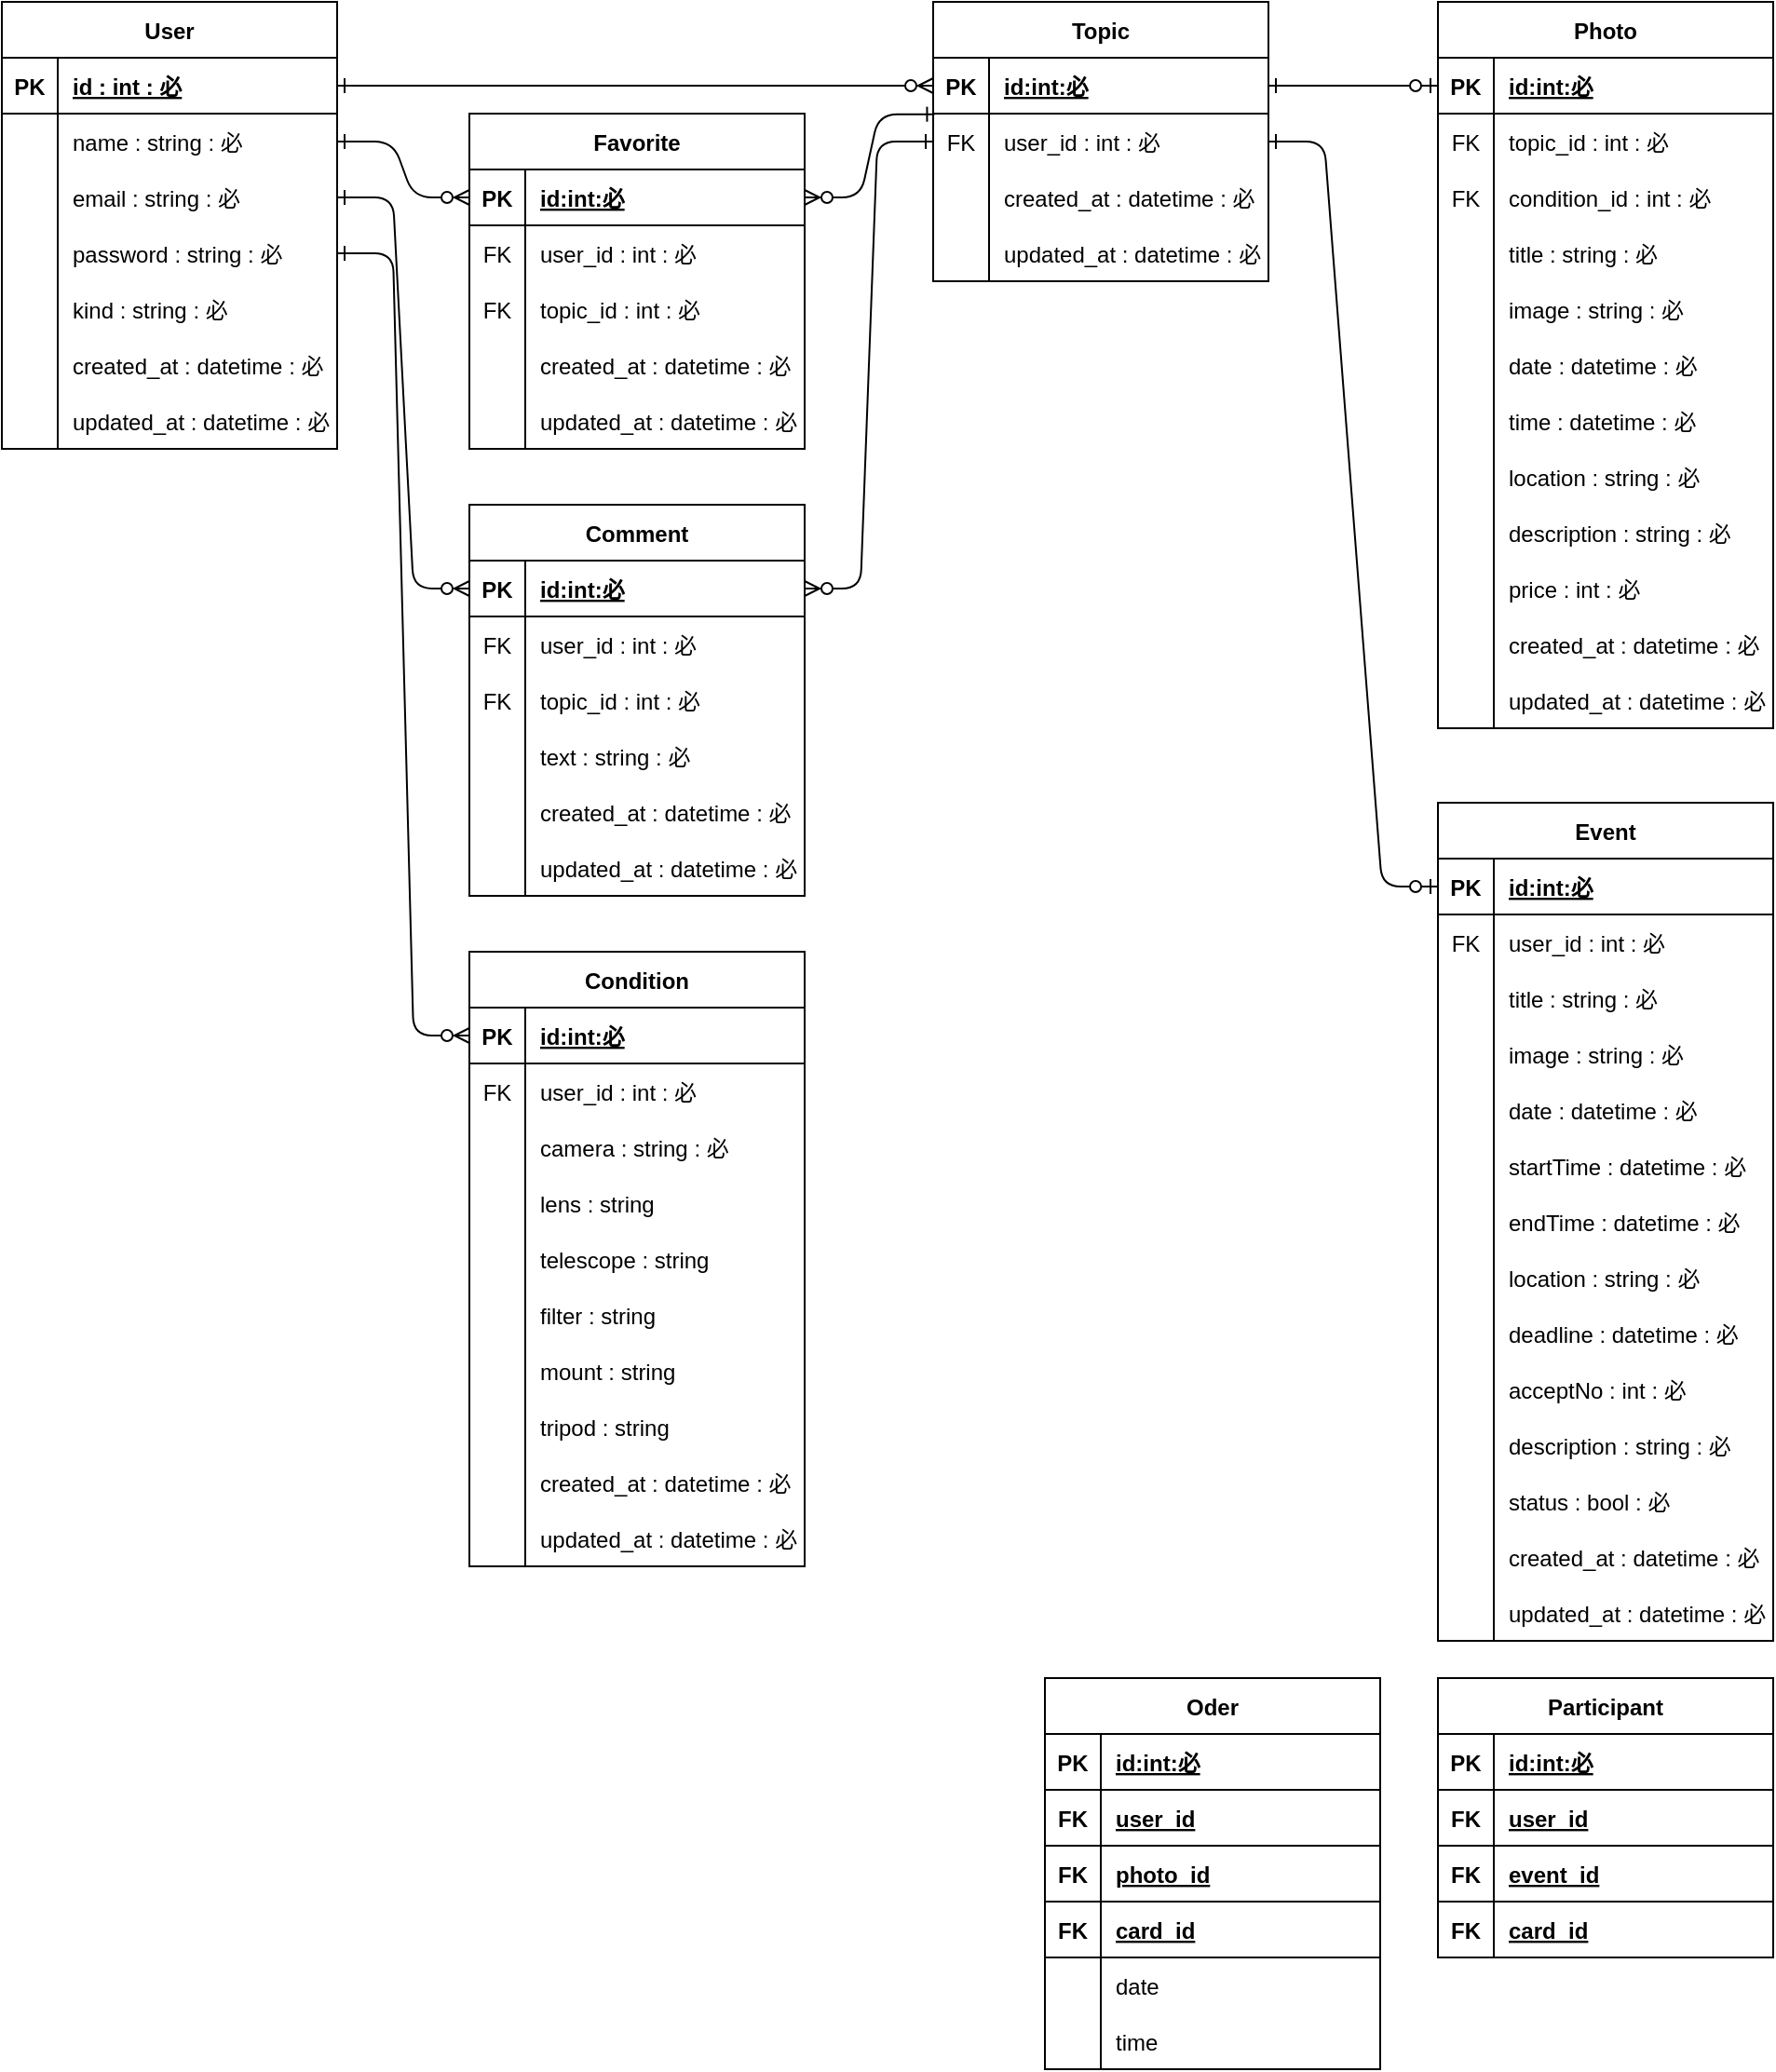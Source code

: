 <mxfile version="13.10.2" type="github">
  <diagram id="ajPe46dBiF2JfVOMMVat" name="Page-1">
    <mxGraphModel dx="1185" dy="643" grid="1" gridSize="10" guides="1" tooltips="1" connect="1" arrows="1" fold="1" page="1" pageScale="1" pageWidth="827" pageHeight="1169" math="0" shadow="0">
      <root>
        <mxCell id="0" />
        <mxCell id="1" parent="0" />
        <mxCell id="CehHZMc9VXragpEMrMZA-1" value="User" style="shape=table;startSize=30;container=1;collapsible=1;childLayout=tableLayout;fixedRows=1;rowLines=0;fontStyle=1;align=center;resizeLast=1;" vertex="1" parent="1">
          <mxGeometry x="20" y="20" width="180" height="240" as="geometry" />
        </mxCell>
        <mxCell id="CehHZMc9VXragpEMrMZA-2" value="" style="shape=partialRectangle;collapsible=0;dropTarget=0;pointerEvents=0;fillColor=none;top=0;left=0;bottom=1;right=0;points=[[0,0.5],[1,0.5]];portConstraint=eastwest;" vertex="1" parent="CehHZMc9VXragpEMrMZA-1">
          <mxGeometry y="30" width="180" height="30" as="geometry" />
        </mxCell>
        <mxCell id="CehHZMc9VXragpEMrMZA-3" value="PK" style="shape=partialRectangle;connectable=0;fillColor=none;top=0;left=0;bottom=0;right=0;fontStyle=1;overflow=hidden;" vertex="1" parent="CehHZMc9VXragpEMrMZA-2">
          <mxGeometry width="30" height="30" as="geometry" />
        </mxCell>
        <mxCell id="CehHZMc9VXragpEMrMZA-4" value="id : int : 必" style="shape=partialRectangle;connectable=0;fillColor=none;top=0;left=0;bottom=0;right=0;align=left;spacingLeft=6;fontStyle=5;overflow=hidden;" vertex="1" parent="CehHZMc9VXragpEMrMZA-2">
          <mxGeometry x="30" width="150" height="30" as="geometry" />
        </mxCell>
        <mxCell id="CehHZMc9VXragpEMrMZA-5" value="" style="shape=partialRectangle;collapsible=0;dropTarget=0;pointerEvents=0;fillColor=none;top=0;left=0;bottom=0;right=0;points=[[0,0.5],[1,0.5]];portConstraint=eastwest;" vertex="1" parent="CehHZMc9VXragpEMrMZA-1">
          <mxGeometry y="60" width="180" height="30" as="geometry" />
        </mxCell>
        <mxCell id="CehHZMc9VXragpEMrMZA-6" value="" style="shape=partialRectangle;connectable=0;fillColor=none;top=0;left=0;bottom=0;right=0;editable=1;overflow=hidden;" vertex="1" parent="CehHZMc9VXragpEMrMZA-5">
          <mxGeometry width="30" height="30" as="geometry" />
        </mxCell>
        <mxCell id="CehHZMc9VXragpEMrMZA-7" value="name : string : 必" style="shape=partialRectangle;connectable=0;fillColor=none;top=0;left=0;bottom=0;right=0;align=left;spacingLeft=6;overflow=hidden;" vertex="1" parent="CehHZMc9VXragpEMrMZA-5">
          <mxGeometry x="30" width="150" height="30" as="geometry" />
        </mxCell>
        <mxCell id="CehHZMc9VXragpEMrMZA-8" value="" style="shape=partialRectangle;collapsible=0;dropTarget=0;pointerEvents=0;fillColor=none;top=0;left=0;bottom=0;right=0;points=[[0,0.5],[1,0.5]];portConstraint=eastwest;" vertex="1" parent="CehHZMc9VXragpEMrMZA-1">
          <mxGeometry y="90" width="180" height="30" as="geometry" />
        </mxCell>
        <mxCell id="CehHZMc9VXragpEMrMZA-9" value="" style="shape=partialRectangle;connectable=0;fillColor=none;top=0;left=0;bottom=0;right=0;editable=1;overflow=hidden;" vertex="1" parent="CehHZMc9VXragpEMrMZA-8">
          <mxGeometry width="30" height="30" as="geometry" />
        </mxCell>
        <mxCell id="CehHZMc9VXragpEMrMZA-10" value="email : string : 必" style="shape=partialRectangle;connectable=0;fillColor=none;top=0;left=0;bottom=0;right=0;align=left;spacingLeft=6;overflow=hidden;" vertex="1" parent="CehHZMc9VXragpEMrMZA-8">
          <mxGeometry x="30" width="150" height="30" as="geometry" />
        </mxCell>
        <mxCell id="CehHZMc9VXragpEMrMZA-11" value="" style="shape=partialRectangle;collapsible=0;dropTarget=0;pointerEvents=0;fillColor=none;top=0;left=0;bottom=0;right=0;points=[[0,0.5],[1,0.5]];portConstraint=eastwest;" vertex="1" parent="CehHZMc9VXragpEMrMZA-1">
          <mxGeometry y="120" width="180" height="30" as="geometry" />
        </mxCell>
        <mxCell id="CehHZMc9VXragpEMrMZA-12" value="" style="shape=partialRectangle;connectable=0;fillColor=none;top=0;left=0;bottom=0;right=0;editable=1;overflow=hidden;" vertex="1" parent="CehHZMc9VXragpEMrMZA-11">
          <mxGeometry width="30" height="30" as="geometry" />
        </mxCell>
        <mxCell id="CehHZMc9VXragpEMrMZA-13" value="password : string : 必" style="shape=partialRectangle;connectable=0;fillColor=none;top=0;left=0;bottom=0;right=0;align=left;spacingLeft=6;overflow=hidden;" vertex="1" parent="CehHZMc9VXragpEMrMZA-11">
          <mxGeometry x="30" width="150" height="30" as="geometry" />
        </mxCell>
        <mxCell id="CehHZMc9VXragpEMrMZA-439" style="shape=partialRectangle;collapsible=0;dropTarget=0;pointerEvents=0;fillColor=none;top=0;left=0;bottom=0;right=0;points=[[0,0.5],[1,0.5]];portConstraint=eastwest;" vertex="1" parent="CehHZMc9VXragpEMrMZA-1">
          <mxGeometry y="150" width="180" height="30" as="geometry" />
        </mxCell>
        <mxCell id="CehHZMc9VXragpEMrMZA-440" style="shape=partialRectangle;connectable=0;fillColor=none;top=0;left=0;bottom=0;right=0;editable=1;overflow=hidden;" vertex="1" parent="CehHZMc9VXragpEMrMZA-439">
          <mxGeometry width="30" height="30" as="geometry" />
        </mxCell>
        <mxCell id="CehHZMc9VXragpEMrMZA-441" value="kind : string : 必" style="shape=partialRectangle;connectable=0;fillColor=none;top=0;left=0;bottom=0;right=0;align=left;spacingLeft=6;overflow=hidden;" vertex="1" parent="CehHZMc9VXragpEMrMZA-439">
          <mxGeometry x="30" width="150" height="30" as="geometry" />
        </mxCell>
        <mxCell id="CehHZMc9VXragpEMrMZA-442" style="shape=partialRectangle;collapsible=0;dropTarget=0;pointerEvents=0;fillColor=none;top=0;left=0;bottom=0;right=0;points=[[0,0.5],[1,0.5]];portConstraint=eastwest;" vertex="1" parent="CehHZMc9VXragpEMrMZA-1">
          <mxGeometry y="180" width="180" height="30" as="geometry" />
        </mxCell>
        <mxCell id="CehHZMc9VXragpEMrMZA-443" style="shape=partialRectangle;connectable=0;fillColor=none;top=0;left=0;bottom=0;right=0;editable=1;overflow=hidden;" vertex="1" parent="CehHZMc9VXragpEMrMZA-442">
          <mxGeometry width="30" height="30" as="geometry" />
        </mxCell>
        <mxCell id="CehHZMc9VXragpEMrMZA-444" value="created_at : datetime : 必" style="shape=partialRectangle;connectable=0;fillColor=none;top=0;left=0;bottom=0;right=0;align=left;spacingLeft=6;overflow=hidden;" vertex="1" parent="CehHZMc9VXragpEMrMZA-442">
          <mxGeometry x="30" width="150" height="30" as="geometry" />
        </mxCell>
        <mxCell id="CehHZMc9VXragpEMrMZA-33" style="shape=partialRectangle;collapsible=0;dropTarget=0;pointerEvents=0;fillColor=none;top=0;left=0;bottom=0;right=0;points=[[0,0.5],[1,0.5]];portConstraint=eastwest;" vertex="1" parent="CehHZMc9VXragpEMrMZA-1">
          <mxGeometry y="210" width="180" height="30" as="geometry" />
        </mxCell>
        <mxCell id="CehHZMc9VXragpEMrMZA-34" style="shape=partialRectangle;connectable=0;fillColor=none;top=0;left=0;bottom=0;right=0;editable=1;overflow=hidden;" vertex="1" parent="CehHZMc9VXragpEMrMZA-33">
          <mxGeometry width="30" height="30" as="geometry" />
        </mxCell>
        <mxCell id="CehHZMc9VXragpEMrMZA-35" value="updated_at : datetime : 必" style="shape=partialRectangle;connectable=0;fillColor=none;top=0;left=0;bottom=0;right=0;align=left;spacingLeft=6;overflow=hidden;" vertex="1" parent="CehHZMc9VXragpEMrMZA-33">
          <mxGeometry x="30" width="150" height="30" as="geometry" />
        </mxCell>
        <mxCell id="CehHZMc9VXragpEMrMZA-62" value="Condition" style="shape=table;startSize=30;container=1;collapsible=1;childLayout=tableLayout;fixedRows=1;rowLines=0;fontStyle=1;align=center;resizeLast=1;" vertex="1" parent="1">
          <mxGeometry x="271" y="530" width="180" height="330" as="geometry" />
        </mxCell>
        <mxCell id="CehHZMc9VXragpEMrMZA-63" value="" style="shape=partialRectangle;collapsible=0;dropTarget=0;pointerEvents=0;fillColor=none;top=0;left=0;bottom=1;right=0;points=[[0,0.5],[1,0.5]];portConstraint=eastwest;" vertex="1" parent="CehHZMc9VXragpEMrMZA-62">
          <mxGeometry y="30" width="180" height="30" as="geometry" />
        </mxCell>
        <mxCell id="CehHZMc9VXragpEMrMZA-64" value="PK" style="shape=partialRectangle;connectable=0;fillColor=none;top=0;left=0;bottom=0;right=0;fontStyle=1;overflow=hidden;" vertex="1" parent="CehHZMc9VXragpEMrMZA-63">
          <mxGeometry width="30" height="30" as="geometry" />
        </mxCell>
        <mxCell id="CehHZMc9VXragpEMrMZA-65" value="id:int:必" style="shape=partialRectangle;connectable=0;fillColor=none;top=0;left=0;bottom=0;right=0;align=left;spacingLeft=6;fontStyle=5;overflow=hidden;" vertex="1" parent="CehHZMc9VXragpEMrMZA-63">
          <mxGeometry x="30" width="150" height="30" as="geometry" />
        </mxCell>
        <mxCell id="CehHZMc9VXragpEMrMZA-453" value="" style="shape=partialRectangle;collapsible=0;dropTarget=0;pointerEvents=0;fillColor=none;top=0;left=0;bottom=0;right=0;points=[[0,0.5],[1,0.5]];portConstraint=eastwest;" vertex="1" parent="CehHZMc9VXragpEMrMZA-62">
          <mxGeometry y="60" width="180" height="30" as="geometry" />
        </mxCell>
        <mxCell id="CehHZMc9VXragpEMrMZA-454" value="FK" style="shape=partialRectangle;connectable=0;fillColor=none;top=0;left=0;bottom=0;right=0;editable=1;overflow=hidden;" vertex="1" parent="CehHZMc9VXragpEMrMZA-453">
          <mxGeometry width="30" height="30" as="geometry" />
        </mxCell>
        <mxCell id="CehHZMc9VXragpEMrMZA-455" value="user_id : int : 必" style="shape=partialRectangle;connectable=0;fillColor=none;top=0;left=0;bottom=0;right=0;align=left;spacingLeft=6;overflow=hidden;" vertex="1" parent="CehHZMc9VXragpEMrMZA-453">
          <mxGeometry x="30" width="150" height="30" as="geometry" />
        </mxCell>
        <mxCell id="CehHZMc9VXragpEMrMZA-69" value="" style="shape=partialRectangle;collapsible=0;dropTarget=0;pointerEvents=0;fillColor=none;top=0;left=0;bottom=0;right=0;points=[[0,0.5],[1,0.5]];portConstraint=eastwest;" vertex="1" parent="CehHZMc9VXragpEMrMZA-62">
          <mxGeometry y="90" width="180" height="30" as="geometry" />
        </mxCell>
        <mxCell id="CehHZMc9VXragpEMrMZA-70" value="" style="shape=partialRectangle;connectable=0;fillColor=none;top=0;left=0;bottom=0;right=0;editable=1;overflow=hidden;" vertex="1" parent="CehHZMc9VXragpEMrMZA-69">
          <mxGeometry width="30" height="30" as="geometry" />
        </mxCell>
        <mxCell id="CehHZMc9VXragpEMrMZA-71" value="camera : string : 必" style="shape=partialRectangle;connectable=0;fillColor=none;top=0;left=0;bottom=0;right=0;align=left;spacingLeft=6;overflow=hidden;" vertex="1" parent="CehHZMc9VXragpEMrMZA-69">
          <mxGeometry x="30" width="150" height="30" as="geometry" />
        </mxCell>
        <mxCell id="CehHZMc9VXragpEMrMZA-72" value="" style="shape=partialRectangle;collapsible=0;dropTarget=0;pointerEvents=0;fillColor=none;top=0;left=0;bottom=0;right=0;points=[[0,0.5],[1,0.5]];portConstraint=eastwest;" vertex="1" parent="CehHZMc9VXragpEMrMZA-62">
          <mxGeometry y="120" width="180" height="30" as="geometry" />
        </mxCell>
        <mxCell id="CehHZMc9VXragpEMrMZA-73" value="" style="shape=partialRectangle;connectable=0;fillColor=none;top=0;left=0;bottom=0;right=0;editable=1;overflow=hidden;" vertex="1" parent="CehHZMc9VXragpEMrMZA-72">
          <mxGeometry width="30" height="30" as="geometry" />
        </mxCell>
        <mxCell id="CehHZMc9VXragpEMrMZA-74" value="lens : string" style="shape=partialRectangle;connectable=0;fillColor=none;top=0;left=0;bottom=0;right=0;align=left;spacingLeft=6;overflow=hidden;" vertex="1" parent="CehHZMc9VXragpEMrMZA-72">
          <mxGeometry x="30" width="150" height="30" as="geometry" />
        </mxCell>
        <mxCell id="CehHZMc9VXragpEMrMZA-205" value="" style="shape=partialRectangle;collapsible=0;dropTarget=0;pointerEvents=0;fillColor=none;top=0;left=0;bottom=0;right=0;points=[[0,0.5],[1,0.5]];portConstraint=eastwest;" vertex="1" parent="CehHZMc9VXragpEMrMZA-62">
          <mxGeometry y="150" width="180" height="30" as="geometry" />
        </mxCell>
        <mxCell id="CehHZMc9VXragpEMrMZA-206" value="" style="shape=partialRectangle;connectable=0;fillColor=none;top=0;left=0;bottom=0;right=0;editable=1;overflow=hidden;" vertex="1" parent="CehHZMc9VXragpEMrMZA-205">
          <mxGeometry width="30" height="30" as="geometry" />
        </mxCell>
        <mxCell id="CehHZMc9VXragpEMrMZA-207" value="telescope : string" style="shape=partialRectangle;connectable=0;fillColor=none;top=0;left=0;bottom=0;right=0;align=left;spacingLeft=6;overflow=hidden;" vertex="1" parent="CehHZMc9VXragpEMrMZA-205">
          <mxGeometry x="30" width="150" height="30" as="geometry" />
        </mxCell>
        <mxCell id="CehHZMc9VXragpEMrMZA-75" value="" style="shape=partialRectangle;collapsible=0;dropTarget=0;pointerEvents=0;fillColor=none;top=0;left=0;bottom=0;right=0;points=[[0,0.5],[1,0.5]];portConstraint=eastwest;" vertex="1" parent="CehHZMc9VXragpEMrMZA-62">
          <mxGeometry y="180" width="180" height="30" as="geometry" />
        </mxCell>
        <mxCell id="CehHZMc9VXragpEMrMZA-76" value="" style="shape=partialRectangle;connectable=0;fillColor=none;top=0;left=0;bottom=0;right=0;editable=1;overflow=hidden;" vertex="1" parent="CehHZMc9VXragpEMrMZA-75">
          <mxGeometry width="30" height="30" as="geometry" />
        </mxCell>
        <mxCell id="CehHZMc9VXragpEMrMZA-77" value="filter : string" style="shape=partialRectangle;connectable=0;fillColor=none;top=0;left=0;bottom=0;right=0;align=left;spacingLeft=6;overflow=hidden;" vertex="1" parent="CehHZMc9VXragpEMrMZA-75">
          <mxGeometry x="30" width="150" height="30" as="geometry" />
        </mxCell>
        <mxCell id="CehHZMc9VXragpEMrMZA-78" style="shape=partialRectangle;collapsible=0;dropTarget=0;pointerEvents=0;fillColor=none;top=0;left=0;bottom=0;right=0;points=[[0,0.5],[1,0.5]];portConstraint=eastwest;" vertex="1" parent="CehHZMc9VXragpEMrMZA-62">
          <mxGeometry y="210" width="180" height="30" as="geometry" />
        </mxCell>
        <mxCell id="CehHZMc9VXragpEMrMZA-79" style="shape=partialRectangle;connectable=0;fillColor=none;top=0;left=0;bottom=0;right=0;editable=1;overflow=hidden;" vertex="1" parent="CehHZMc9VXragpEMrMZA-78">
          <mxGeometry width="30" height="30" as="geometry" />
        </mxCell>
        <mxCell id="CehHZMc9VXragpEMrMZA-80" value="mount : string" style="shape=partialRectangle;connectable=0;fillColor=none;top=0;left=0;bottom=0;right=0;align=left;spacingLeft=6;overflow=hidden;" vertex="1" parent="CehHZMc9VXragpEMrMZA-78">
          <mxGeometry x="30" width="150" height="30" as="geometry" />
        </mxCell>
        <mxCell id="CehHZMc9VXragpEMrMZA-456" style="shape=partialRectangle;collapsible=0;dropTarget=0;pointerEvents=0;fillColor=none;top=0;left=0;bottom=0;right=0;points=[[0,0.5],[1,0.5]];portConstraint=eastwest;" vertex="1" parent="CehHZMc9VXragpEMrMZA-62">
          <mxGeometry y="240" width="180" height="30" as="geometry" />
        </mxCell>
        <mxCell id="CehHZMc9VXragpEMrMZA-457" style="shape=partialRectangle;connectable=0;fillColor=none;top=0;left=0;bottom=0;right=0;editable=1;overflow=hidden;" vertex="1" parent="CehHZMc9VXragpEMrMZA-456">
          <mxGeometry width="30" height="30" as="geometry" />
        </mxCell>
        <mxCell id="CehHZMc9VXragpEMrMZA-458" value="tripod : string" style="shape=partialRectangle;connectable=0;fillColor=none;top=0;left=0;bottom=0;right=0;align=left;spacingLeft=6;overflow=hidden;" vertex="1" parent="CehHZMc9VXragpEMrMZA-456">
          <mxGeometry x="30" width="150" height="30" as="geometry" />
        </mxCell>
        <mxCell id="CehHZMc9VXragpEMrMZA-459" style="shape=partialRectangle;collapsible=0;dropTarget=0;pointerEvents=0;fillColor=none;top=0;left=0;bottom=0;right=0;points=[[0,0.5],[1,0.5]];portConstraint=eastwest;" vertex="1" parent="CehHZMc9VXragpEMrMZA-62">
          <mxGeometry y="270" width="180" height="30" as="geometry" />
        </mxCell>
        <mxCell id="CehHZMc9VXragpEMrMZA-460" style="shape=partialRectangle;connectable=0;fillColor=none;top=0;left=0;bottom=0;right=0;editable=1;overflow=hidden;" vertex="1" parent="CehHZMc9VXragpEMrMZA-459">
          <mxGeometry width="30" height="30" as="geometry" />
        </mxCell>
        <mxCell id="CehHZMc9VXragpEMrMZA-461" value="created_at : datetime : 必" style="shape=partialRectangle;connectable=0;fillColor=none;top=0;left=0;bottom=0;right=0;align=left;spacingLeft=6;overflow=hidden;" vertex="1" parent="CehHZMc9VXragpEMrMZA-459">
          <mxGeometry x="30" width="150" height="30" as="geometry" />
        </mxCell>
        <mxCell id="CehHZMc9VXragpEMrMZA-202" style="shape=partialRectangle;collapsible=0;dropTarget=0;pointerEvents=0;fillColor=none;top=0;left=0;bottom=0;right=0;points=[[0,0.5],[1,0.5]];portConstraint=eastwest;" vertex="1" parent="CehHZMc9VXragpEMrMZA-62">
          <mxGeometry y="300" width="180" height="30" as="geometry" />
        </mxCell>
        <mxCell id="CehHZMc9VXragpEMrMZA-203" style="shape=partialRectangle;connectable=0;fillColor=none;top=0;left=0;bottom=0;right=0;editable=1;overflow=hidden;" vertex="1" parent="CehHZMc9VXragpEMrMZA-202">
          <mxGeometry width="30" height="30" as="geometry" />
        </mxCell>
        <mxCell id="CehHZMc9VXragpEMrMZA-204" value="updated_at : datetime : 必" style="shape=partialRectangle;connectable=0;fillColor=none;top=0;left=0;bottom=0;right=0;align=left;spacingLeft=6;overflow=hidden;" vertex="1" parent="CehHZMc9VXragpEMrMZA-202">
          <mxGeometry x="30" width="150" height="30" as="geometry" />
        </mxCell>
        <mxCell id="CehHZMc9VXragpEMrMZA-245" value="Event" style="shape=table;startSize=30;container=1;collapsible=1;childLayout=tableLayout;fixedRows=1;rowLines=0;fontStyle=1;align=center;resizeLast=1;" vertex="1" parent="1">
          <mxGeometry x="791" y="450" width="180" height="450" as="geometry" />
        </mxCell>
        <mxCell id="CehHZMc9VXragpEMrMZA-246" value="" style="shape=partialRectangle;collapsible=0;dropTarget=0;pointerEvents=0;fillColor=none;top=0;left=0;bottom=1;right=0;points=[[0,0.5],[1,0.5]];portConstraint=eastwest;" vertex="1" parent="CehHZMc9VXragpEMrMZA-245">
          <mxGeometry y="30" width="180" height="30" as="geometry" />
        </mxCell>
        <mxCell id="CehHZMc9VXragpEMrMZA-247" value="PK" style="shape=partialRectangle;connectable=0;fillColor=none;top=0;left=0;bottom=0;right=0;fontStyle=1;overflow=hidden;" vertex="1" parent="CehHZMc9VXragpEMrMZA-246">
          <mxGeometry width="30" height="30" as="geometry" />
        </mxCell>
        <mxCell id="CehHZMc9VXragpEMrMZA-248" value="id:int:必" style="shape=partialRectangle;connectable=0;fillColor=none;top=0;left=0;bottom=0;right=0;align=left;spacingLeft=6;fontStyle=5;overflow=hidden;" vertex="1" parent="CehHZMc9VXragpEMrMZA-246">
          <mxGeometry x="30" width="150" height="30" as="geometry" />
        </mxCell>
        <mxCell id="CehHZMc9VXragpEMrMZA-529" value="" style="shape=partialRectangle;collapsible=0;dropTarget=0;pointerEvents=0;fillColor=none;top=0;left=0;bottom=0;right=0;points=[[0,0.5],[1,0.5]];portConstraint=eastwest;" vertex="1" parent="CehHZMc9VXragpEMrMZA-245">
          <mxGeometry y="60" width="180" height="30" as="geometry" />
        </mxCell>
        <mxCell id="CehHZMc9VXragpEMrMZA-530" value="FK" style="shape=partialRectangle;connectable=0;fillColor=none;top=0;left=0;bottom=0;right=0;editable=1;overflow=hidden;" vertex="1" parent="CehHZMc9VXragpEMrMZA-529">
          <mxGeometry width="30" height="30" as="geometry" />
        </mxCell>
        <mxCell id="CehHZMc9VXragpEMrMZA-531" value="user_id : int : 必" style="shape=partialRectangle;connectable=0;fillColor=none;top=0;left=0;bottom=0;right=0;align=left;spacingLeft=6;overflow=hidden;" vertex="1" parent="CehHZMc9VXragpEMrMZA-529">
          <mxGeometry x="30" width="150" height="30" as="geometry" />
        </mxCell>
        <mxCell id="CehHZMc9VXragpEMrMZA-252" value="" style="shape=partialRectangle;collapsible=0;dropTarget=0;pointerEvents=0;fillColor=none;top=0;left=0;bottom=0;right=0;points=[[0,0.5],[1,0.5]];portConstraint=eastwest;" vertex="1" parent="CehHZMc9VXragpEMrMZA-245">
          <mxGeometry y="90" width="180" height="30" as="geometry" />
        </mxCell>
        <mxCell id="CehHZMc9VXragpEMrMZA-253" value="" style="shape=partialRectangle;connectable=0;fillColor=none;top=0;left=0;bottom=0;right=0;editable=1;overflow=hidden;" vertex="1" parent="CehHZMc9VXragpEMrMZA-252">
          <mxGeometry width="30" height="30" as="geometry" />
        </mxCell>
        <mxCell id="CehHZMc9VXragpEMrMZA-254" value="title : string : 必" style="shape=partialRectangle;connectable=0;fillColor=none;top=0;left=0;bottom=0;right=0;align=left;spacingLeft=6;overflow=hidden;" vertex="1" parent="CehHZMc9VXragpEMrMZA-252">
          <mxGeometry x="30" width="150" height="30" as="geometry" />
        </mxCell>
        <mxCell id="CehHZMc9VXragpEMrMZA-255" value="" style="shape=partialRectangle;collapsible=0;dropTarget=0;pointerEvents=0;fillColor=none;top=0;left=0;bottom=0;right=0;points=[[0,0.5],[1,0.5]];portConstraint=eastwest;" vertex="1" parent="CehHZMc9VXragpEMrMZA-245">
          <mxGeometry y="120" width="180" height="30" as="geometry" />
        </mxCell>
        <mxCell id="CehHZMc9VXragpEMrMZA-256" value="" style="shape=partialRectangle;connectable=0;fillColor=none;top=0;left=0;bottom=0;right=0;editable=1;overflow=hidden;" vertex="1" parent="CehHZMc9VXragpEMrMZA-255">
          <mxGeometry width="30" height="30" as="geometry" />
        </mxCell>
        <mxCell id="CehHZMc9VXragpEMrMZA-257" value="image : string : 必" style="shape=partialRectangle;connectable=0;fillColor=none;top=0;left=0;bottom=0;right=0;align=left;spacingLeft=6;overflow=hidden;" vertex="1" parent="CehHZMc9VXragpEMrMZA-255">
          <mxGeometry x="30" width="150" height="30" as="geometry" />
        </mxCell>
        <mxCell id="CehHZMc9VXragpEMrMZA-258" value="" style="shape=partialRectangle;collapsible=0;dropTarget=0;pointerEvents=0;fillColor=none;top=0;left=0;bottom=0;right=0;points=[[0,0.5],[1,0.5]];portConstraint=eastwest;" vertex="1" parent="CehHZMc9VXragpEMrMZA-245">
          <mxGeometry y="150" width="180" height="30" as="geometry" />
        </mxCell>
        <mxCell id="CehHZMc9VXragpEMrMZA-259" value="" style="shape=partialRectangle;connectable=0;fillColor=none;top=0;left=0;bottom=0;right=0;editable=1;overflow=hidden;" vertex="1" parent="CehHZMc9VXragpEMrMZA-258">
          <mxGeometry width="30" height="30" as="geometry" />
        </mxCell>
        <mxCell id="CehHZMc9VXragpEMrMZA-260" value="date : datetime : 必" style="shape=partialRectangle;connectable=0;fillColor=none;top=0;left=0;bottom=0;right=0;align=left;spacingLeft=6;overflow=hidden;" vertex="1" parent="CehHZMc9VXragpEMrMZA-258">
          <mxGeometry x="30" width="150" height="30" as="geometry" />
        </mxCell>
        <mxCell id="CehHZMc9VXragpEMrMZA-261" value="" style="shape=partialRectangle;collapsible=0;dropTarget=0;pointerEvents=0;fillColor=none;top=0;left=0;bottom=0;right=0;points=[[0,0.5],[1,0.5]];portConstraint=eastwest;" vertex="1" parent="CehHZMc9VXragpEMrMZA-245">
          <mxGeometry y="180" width="180" height="30" as="geometry" />
        </mxCell>
        <mxCell id="CehHZMc9VXragpEMrMZA-262" value="" style="shape=partialRectangle;connectable=0;fillColor=none;top=0;left=0;bottom=0;right=0;editable=1;overflow=hidden;" vertex="1" parent="CehHZMc9VXragpEMrMZA-261">
          <mxGeometry width="30" height="30" as="geometry" />
        </mxCell>
        <mxCell id="CehHZMc9VXragpEMrMZA-263" value="startTime : datetime : 必" style="shape=partialRectangle;connectable=0;fillColor=none;top=0;left=0;bottom=0;right=0;align=left;spacingLeft=6;overflow=hidden;" vertex="1" parent="CehHZMc9VXragpEMrMZA-261">
          <mxGeometry x="30" width="150" height="30" as="geometry" />
        </mxCell>
        <mxCell id="CehHZMc9VXragpEMrMZA-264" style="shape=partialRectangle;collapsible=0;dropTarget=0;pointerEvents=0;fillColor=none;top=0;left=0;bottom=0;right=0;points=[[0,0.5],[1,0.5]];portConstraint=eastwest;" vertex="1" parent="CehHZMc9VXragpEMrMZA-245">
          <mxGeometry y="210" width="180" height="30" as="geometry" />
        </mxCell>
        <mxCell id="CehHZMc9VXragpEMrMZA-265" style="shape=partialRectangle;connectable=0;fillColor=none;top=0;left=0;bottom=0;right=0;editable=1;overflow=hidden;" vertex="1" parent="CehHZMc9VXragpEMrMZA-264">
          <mxGeometry width="30" height="30" as="geometry" />
        </mxCell>
        <mxCell id="CehHZMc9VXragpEMrMZA-266" value="endTime : datetime : 必" style="shape=partialRectangle;connectable=0;fillColor=none;top=0;left=0;bottom=0;right=0;align=left;spacingLeft=6;overflow=hidden;" vertex="1" parent="CehHZMc9VXragpEMrMZA-264">
          <mxGeometry x="30" width="150" height="30" as="geometry" />
        </mxCell>
        <mxCell id="CehHZMc9VXragpEMrMZA-267" style="shape=partialRectangle;collapsible=0;dropTarget=0;pointerEvents=0;fillColor=none;top=0;left=0;bottom=0;right=0;points=[[0,0.5],[1,0.5]];portConstraint=eastwest;" vertex="1" parent="CehHZMc9VXragpEMrMZA-245">
          <mxGeometry y="240" width="180" height="30" as="geometry" />
        </mxCell>
        <mxCell id="CehHZMc9VXragpEMrMZA-268" style="shape=partialRectangle;connectable=0;fillColor=none;top=0;left=0;bottom=0;right=0;editable=1;overflow=hidden;" vertex="1" parent="CehHZMc9VXragpEMrMZA-267">
          <mxGeometry width="30" height="30" as="geometry" />
        </mxCell>
        <mxCell id="CehHZMc9VXragpEMrMZA-269" value="location : string : 必" style="shape=partialRectangle;connectable=0;fillColor=none;top=0;left=0;bottom=0;right=0;align=left;spacingLeft=6;overflow=hidden;" vertex="1" parent="CehHZMc9VXragpEMrMZA-267">
          <mxGeometry x="30" width="150" height="30" as="geometry" />
        </mxCell>
        <mxCell id="CehHZMc9VXragpEMrMZA-270" style="shape=partialRectangle;collapsible=0;dropTarget=0;pointerEvents=0;fillColor=none;top=0;left=0;bottom=0;right=0;points=[[0,0.5],[1,0.5]];portConstraint=eastwest;" vertex="1" parent="CehHZMc9VXragpEMrMZA-245">
          <mxGeometry y="270" width="180" height="30" as="geometry" />
        </mxCell>
        <mxCell id="CehHZMc9VXragpEMrMZA-271" style="shape=partialRectangle;connectable=0;fillColor=none;top=0;left=0;bottom=0;right=0;editable=1;overflow=hidden;" vertex="1" parent="CehHZMc9VXragpEMrMZA-270">
          <mxGeometry width="30" height="30" as="geometry" />
        </mxCell>
        <mxCell id="CehHZMc9VXragpEMrMZA-272" value="deadline : datetime : 必" style="shape=partialRectangle;connectable=0;fillColor=none;top=0;left=0;bottom=0;right=0;align=left;spacingLeft=6;overflow=hidden;" vertex="1" parent="CehHZMc9VXragpEMrMZA-270">
          <mxGeometry x="30" width="150" height="30" as="geometry" />
        </mxCell>
        <mxCell id="CehHZMc9VXragpEMrMZA-273" style="shape=partialRectangle;collapsible=0;dropTarget=0;pointerEvents=0;fillColor=none;top=0;left=0;bottom=0;right=0;points=[[0,0.5],[1,0.5]];portConstraint=eastwest;" vertex="1" parent="CehHZMc9VXragpEMrMZA-245">
          <mxGeometry y="300" width="180" height="30" as="geometry" />
        </mxCell>
        <mxCell id="CehHZMc9VXragpEMrMZA-274" style="shape=partialRectangle;connectable=0;fillColor=none;top=0;left=0;bottom=0;right=0;editable=1;overflow=hidden;" vertex="1" parent="CehHZMc9VXragpEMrMZA-273">
          <mxGeometry width="30" height="30" as="geometry" />
        </mxCell>
        <mxCell id="CehHZMc9VXragpEMrMZA-275" value="acceptNo : int : 必" style="shape=partialRectangle;connectable=0;fillColor=none;top=0;left=0;bottom=0;right=0;align=left;spacingLeft=6;overflow=hidden;" vertex="1" parent="CehHZMc9VXragpEMrMZA-273">
          <mxGeometry x="30" width="150" height="30" as="geometry" />
        </mxCell>
        <mxCell id="CehHZMc9VXragpEMrMZA-276" style="shape=partialRectangle;collapsible=0;dropTarget=0;pointerEvents=0;fillColor=none;top=0;left=0;bottom=0;right=0;points=[[0,0.5],[1,0.5]];portConstraint=eastwest;" vertex="1" parent="CehHZMc9VXragpEMrMZA-245">
          <mxGeometry y="330" width="180" height="30" as="geometry" />
        </mxCell>
        <mxCell id="CehHZMc9VXragpEMrMZA-277" style="shape=partialRectangle;connectable=0;fillColor=none;top=0;left=0;bottom=0;right=0;editable=1;overflow=hidden;" vertex="1" parent="CehHZMc9VXragpEMrMZA-276">
          <mxGeometry width="30" height="30" as="geometry" />
        </mxCell>
        <mxCell id="CehHZMc9VXragpEMrMZA-278" value="description : string : 必" style="shape=partialRectangle;connectable=0;fillColor=none;top=0;left=0;bottom=0;right=0;align=left;spacingLeft=6;overflow=hidden;" vertex="1" parent="CehHZMc9VXragpEMrMZA-276">
          <mxGeometry x="30" width="150" height="30" as="geometry" />
        </mxCell>
        <mxCell id="CehHZMc9VXragpEMrMZA-538" style="shape=partialRectangle;collapsible=0;dropTarget=0;pointerEvents=0;fillColor=none;top=0;left=0;bottom=0;right=0;points=[[0,0.5],[1,0.5]];portConstraint=eastwest;" vertex="1" parent="CehHZMc9VXragpEMrMZA-245">
          <mxGeometry y="360" width="180" height="30" as="geometry" />
        </mxCell>
        <mxCell id="CehHZMc9VXragpEMrMZA-539" style="shape=partialRectangle;connectable=0;fillColor=none;top=0;left=0;bottom=0;right=0;editable=1;overflow=hidden;" vertex="1" parent="CehHZMc9VXragpEMrMZA-538">
          <mxGeometry width="30" height="30" as="geometry" />
        </mxCell>
        <mxCell id="CehHZMc9VXragpEMrMZA-540" value="status : bool : 必" style="shape=partialRectangle;connectable=0;fillColor=none;top=0;left=0;bottom=0;right=0;align=left;spacingLeft=6;overflow=hidden;" vertex="1" parent="CehHZMc9VXragpEMrMZA-538">
          <mxGeometry x="30" width="150" height="30" as="geometry" />
        </mxCell>
        <mxCell id="CehHZMc9VXragpEMrMZA-535" style="shape=partialRectangle;collapsible=0;dropTarget=0;pointerEvents=0;fillColor=none;top=0;left=0;bottom=0;right=0;points=[[0,0.5],[1,0.5]];portConstraint=eastwest;" vertex="1" parent="CehHZMc9VXragpEMrMZA-245">
          <mxGeometry y="390" width="180" height="30" as="geometry" />
        </mxCell>
        <mxCell id="CehHZMc9VXragpEMrMZA-536" style="shape=partialRectangle;connectable=0;fillColor=none;top=0;left=0;bottom=0;right=0;editable=1;overflow=hidden;" vertex="1" parent="CehHZMc9VXragpEMrMZA-535">
          <mxGeometry width="30" height="30" as="geometry" />
        </mxCell>
        <mxCell id="CehHZMc9VXragpEMrMZA-537" value="created_at : datetime : 必" style="shape=partialRectangle;connectable=0;fillColor=none;top=0;left=0;bottom=0;right=0;align=left;spacingLeft=6;overflow=hidden;" vertex="1" parent="CehHZMc9VXragpEMrMZA-535">
          <mxGeometry x="30" width="150" height="30" as="geometry" />
        </mxCell>
        <mxCell id="CehHZMc9VXragpEMrMZA-532" style="shape=partialRectangle;collapsible=0;dropTarget=0;pointerEvents=0;fillColor=none;top=0;left=0;bottom=0;right=0;points=[[0,0.5],[1,0.5]];portConstraint=eastwest;" vertex="1" parent="CehHZMc9VXragpEMrMZA-245">
          <mxGeometry y="420" width="180" height="30" as="geometry" />
        </mxCell>
        <mxCell id="CehHZMc9VXragpEMrMZA-533" style="shape=partialRectangle;connectable=0;fillColor=none;top=0;left=0;bottom=0;right=0;editable=1;overflow=hidden;" vertex="1" parent="CehHZMc9VXragpEMrMZA-532">
          <mxGeometry width="30" height="30" as="geometry" />
        </mxCell>
        <mxCell id="CehHZMc9VXragpEMrMZA-534" value="updated_at : datetime : 必" style="shape=partialRectangle;connectable=0;fillColor=none;top=0;left=0;bottom=0;right=0;align=left;spacingLeft=6;overflow=hidden;" vertex="1" parent="CehHZMc9VXragpEMrMZA-532">
          <mxGeometry x="30" width="150" height="30" as="geometry" />
        </mxCell>
        <mxCell id="CehHZMc9VXragpEMrMZA-279" value="Participant" style="shape=table;startSize=30;container=1;collapsible=1;childLayout=tableLayout;fixedRows=1;rowLines=0;fontStyle=1;align=center;resizeLast=1;" vertex="1" parent="1">
          <mxGeometry x="791" y="920" width="180" height="150" as="geometry" />
        </mxCell>
        <mxCell id="CehHZMc9VXragpEMrMZA-280" value="" style="shape=partialRectangle;collapsible=0;dropTarget=0;pointerEvents=0;fillColor=none;top=0;left=0;bottom=1;right=0;points=[[0,0.5],[1,0.5]];portConstraint=eastwest;" vertex="1" parent="CehHZMc9VXragpEMrMZA-279">
          <mxGeometry y="30" width="180" height="30" as="geometry" />
        </mxCell>
        <mxCell id="CehHZMc9VXragpEMrMZA-281" value="PK" style="shape=partialRectangle;connectable=0;fillColor=none;top=0;left=0;bottom=0;right=0;fontStyle=1;overflow=hidden;" vertex="1" parent="CehHZMc9VXragpEMrMZA-280">
          <mxGeometry width="30" height="30" as="geometry" />
        </mxCell>
        <mxCell id="CehHZMc9VXragpEMrMZA-282" value="id:int:必" style="shape=partialRectangle;connectable=0;fillColor=none;top=0;left=0;bottom=0;right=0;align=left;spacingLeft=6;fontStyle=5;overflow=hidden;" vertex="1" parent="CehHZMc9VXragpEMrMZA-280">
          <mxGeometry x="30" width="150" height="30" as="geometry" />
        </mxCell>
        <mxCell id="CehHZMc9VXragpEMrMZA-283" value="" style="shape=partialRectangle;collapsible=0;dropTarget=0;pointerEvents=0;fillColor=none;top=0;left=0;bottom=1;right=0;points=[[0,0.5],[1,0.5]];portConstraint=eastwest;" vertex="1" parent="CehHZMc9VXragpEMrMZA-279">
          <mxGeometry y="60" width="180" height="30" as="geometry" />
        </mxCell>
        <mxCell id="CehHZMc9VXragpEMrMZA-284" value="FK" style="shape=partialRectangle;connectable=0;fillColor=none;top=0;left=0;bottom=0;right=0;fontStyle=1;overflow=hidden;" vertex="1" parent="CehHZMc9VXragpEMrMZA-283">
          <mxGeometry width="30" height="30" as="geometry" />
        </mxCell>
        <mxCell id="CehHZMc9VXragpEMrMZA-285" value="user_id" style="shape=partialRectangle;connectable=0;fillColor=none;top=0;left=0;bottom=0;right=0;align=left;spacingLeft=6;fontStyle=5;overflow=hidden;" vertex="1" parent="CehHZMc9VXragpEMrMZA-283">
          <mxGeometry x="30" width="150" height="30" as="geometry" />
        </mxCell>
        <mxCell id="CehHZMc9VXragpEMrMZA-369" value="" style="shape=partialRectangle;collapsible=0;dropTarget=0;pointerEvents=0;fillColor=none;top=0;left=0;bottom=1;right=0;points=[[0,0.5],[1,0.5]];portConstraint=eastwest;" vertex="1" parent="CehHZMc9VXragpEMrMZA-279">
          <mxGeometry y="90" width="180" height="30" as="geometry" />
        </mxCell>
        <mxCell id="CehHZMc9VXragpEMrMZA-370" value="FK" style="shape=partialRectangle;connectable=0;fillColor=none;top=0;left=0;bottom=0;right=0;fontStyle=1;overflow=hidden;" vertex="1" parent="CehHZMc9VXragpEMrMZA-369">
          <mxGeometry width="30" height="30" as="geometry" />
        </mxCell>
        <mxCell id="CehHZMc9VXragpEMrMZA-371" value="event_id" style="shape=partialRectangle;connectable=0;fillColor=none;top=0;left=0;bottom=0;right=0;align=left;spacingLeft=6;fontStyle=5;overflow=hidden;" vertex="1" parent="CehHZMc9VXragpEMrMZA-369">
          <mxGeometry x="30" width="150" height="30" as="geometry" />
        </mxCell>
        <mxCell id="CehHZMc9VXragpEMrMZA-372" value="" style="shape=partialRectangle;collapsible=0;dropTarget=0;pointerEvents=0;fillColor=none;top=0;left=0;bottom=1;right=0;points=[[0,0.5],[1,0.5]];portConstraint=eastwest;" vertex="1" parent="CehHZMc9VXragpEMrMZA-279">
          <mxGeometry y="120" width="180" height="30" as="geometry" />
        </mxCell>
        <mxCell id="CehHZMc9VXragpEMrMZA-373" value="FK" style="shape=partialRectangle;connectable=0;fillColor=none;top=0;left=0;bottom=0;right=0;fontStyle=1;overflow=hidden;" vertex="1" parent="CehHZMc9VXragpEMrMZA-372">
          <mxGeometry width="30" height="30" as="geometry" />
        </mxCell>
        <mxCell id="CehHZMc9VXragpEMrMZA-374" value="card_id" style="shape=partialRectangle;connectable=0;fillColor=none;top=0;left=0;bottom=0;right=0;align=left;spacingLeft=6;fontStyle=5;overflow=hidden;" vertex="1" parent="CehHZMc9VXragpEMrMZA-372">
          <mxGeometry x="30" width="150" height="30" as="geometry" />
        </mxCell>
        <mxCell id="CehHZMc9VXragpEMrMZA-316" value="Oder" style="shape=table;startSize=30;container=1;collapsible=1;childLayout=tableLayout;fixedRows=1;rowLines=0;fontStyle=1;align=center;resizeLast=1;" vertex="1" parent="1">
          <mxGeometry x="580" y="920" width="180" height="210" as="geometry" />
        </mxCell>
        <mxCell id="CehHZMc9VXragpEMrMZA-317" value="" style="shape=partialRectangle;collapsible=0;dropTarget=0;pointerEvents=0;fillColor=none;top=0;left=0;bottom=1;right=0;points=[[0,0.5],[1,0.5]];portConstraint=eastwest;" vertex="1" parent="CehHZMc9VXragpEMrMZA-316">
          <mxGeometry y="30" width="180" height="30" as="geometry" />
        </mxCell>
        <mxCell id="CehHZMc9VXragpEMrMZA-318" value="PK" style="shape=partialRectangle;connectable=0;fillColor=none;top=0;left=0;bottom=0;right=0;fontStyle=1;overflow=hidden;" vertex="1" parent="CehHZMc9VXragpEMrMZA-317">
          <mxGeometry width="30" height="30" as="geometry" />
        </mxCell>
        <mxCell id="CehHZMc9VXragpEMrMZA-319" value="id:int:必" style="shape=partialRectangle;connectable=0;fillColor=none;top=0;left=0;bottom=0;right=0;align=left;spacingLeft=6;fontStyle=5;overflow=hidden;" vertex="1" parent="CehHZMc9VXragpEMrMZA-317">
          <mxGeometry x="30" width="150" height="30" as="geometry" />
        </mxCell>
        <mxCell id="CehHZMc9VXragpEMrMZA-320" value="" style="shape=partialRectangle;collapsible=0;dropTarget=0;pointerEvents=0;fillColor=none;top=0;left=0;bottom=1;right=0;points=[[0,0.5],[1,0.5]];portConstraint=eastwest;" vertex="1" parent="CehHZMc9VXragpEMrMZA-316">
          <mxGeometry y="60" width="180" height="30" as="geometry" />
        </mxCell>
        <mxCell id="CehHZMc9VXragpEMrMZA-321" value="FK" style="shape=partialRectangle;connectable=0;fillColor=none;top=0;left=0;bottom=0;right=0;fontStyle=1;overflow=hidden;" vertex="1" parent="CehHZMc9VXragpEMrMZA-320">
          <mxGeometry width="30" height="30" as="geometry" />
        </mxCell>
        <mxCell id="CehHZMc9VXragpEMrMZA-322" value="user_id" style="shape=partialRectangle;connectable=0;fillColor=none;top=0;left=0;bottom=0;right=0;align=left;spacingLeft=6;fontStyle=5;overflow=hidden;" vertex="1" parent="CehHZMc9VXragpEMrMZA-320">
          <mxGeometry x="30" width="150" height="30" as="geometry" />
        </mxCell>
        <mxCell id="CehHZMc9VXragpEMrMZA-344" value="" style="shape=partialRectangle;collapsible=0;dropTarget=0;pointerEvents=0;fillColor=none;top=0;left=0;bottom=1;right=0;points=[[0,0.5],[1,0.5]];portConstraint=eastwest;" vertex="1" parent="CehHZMc9VXragpEMrMZA-316">
          <mxGeometry y="90" width="180" height="30" as="geometry" />
        </mxCell>
        <mxCell id="CehHZMc9VXragpEMrMZA-345" value="FK" style="shape=partialRectangle;connectable=0;fillColor=none;top=0;left=0;bottom=0;right=0;fontStyle=1;overflow=hidden;" vertex="1" parent="CehHZMc9VXragpEMrMZA-344">
          <mxGeometry width="30" height="30" as="geometry" />
        </mxCell>
        <mxCell id="CehHZMc9VXragpEMrMZA-346" value="photo_id" style="shape=partialRectangle;connectable=0;fillColor=none;top=0;left=0;bottom=0;right=0;align=left;spacingLeft=6;fontStyle=5;overflow=hidden;" vertex="1" parent="CehHZMc9VXragpEMrMZA-344">
          <mxGeometry x="30" width="150" height="30" as="geometry" />
        </mxCell>
        <mxCell id="CehHZMc9VXragpEMrMZA-347" value="" style="shape=partialRectangle;collapsible=0;dropTarget=0;pointerEvents=0;fillColor=none;top=0;left=0;bottom=1;right=0;points=[[0,0.5],[1,0.5]];portConstraint=eastwest;" vertex="1" parent="CehHZMc9VXragpEMrMZA-316">
          <mxGeometry y="120" width="180" height="30" as="geometry" />
        </mxCell>
        <mxCell id="CehHZMc9VXragpEMrMZA-348" value="FK" style="shape=partialRectangle;connectable=0;fillColor=none;top=0;left=0;bottom=0;right=0;fontStyle=1;overflow=hidden;" vertex="1" parent="CehHZMc9VXragpEMrMZA-347">
          <mxGeometry width="30" height="30" as="geometry" />
        </mxCell>
        <mxCell id="CehHZMc9VXragpEMrMZA-349" value="card_id" style="shape=partialRectangle;connectable=0;fillColor=none;top=0;left=0;bottom=0;right=0;align=left;spacingLeft=6;fontStyle=5;overflow=hidden;" vertex="1" parent="CehHZMc9VXragpEMrMZA-347">
          <mxGeometry x="30" width="150" height="30" as="geometry" />
        </mxCell>
        <mxCell id="CehHZMc9VXragpEMrMZA-323" value="" style="shape=partialRectangle;collapsible=0;dropTarget=0;pointerEvents=0;fillColor=none;top=0;left=0;bottom=0;right=0;points=[[0,0.5],[1,0.5]];portConstraint=eastwest;" vertex="1" parent="CehHZMc9VXragpEMrMZA-316">
          <mxGeometry y="150" width="180" height="30" as="geometry" />
        </mxCell>
        <mxCell id="CehHZMc9VXragpEMrMZA-324" value="" style="shape=partialRectangle;connectable=0;fillColor=none;top=0;left=0;bottom=0;right=0;editable=1;overflow=hidden;" vertex="1" parent="CehHZMc9VXragpEMrMZA-323">
          <mxGeometry width="30" height="30" as="geometry" />
        </mxCell>
        <mxCell id="CehHZMc9VXragpEMrMZA-325" value="date" style="shape=partialRectangle;connectable=0;fillColor=none;top=0;left=0;bottom=0;right=0;align=left;spacingLeft=6;overflow=hidden;" vertex="1" parent="CehHZMc9VXragpEMrMZA-323">
          <mxGeometry x="30" width="150" height="30" as="geometry" />
        </mxCell>
        <mxCell id="CehHZMc9VXragpEMrMZA-326" value="" style="shape=partialRectangle;collapsible=0;dropTarget=0;pointerEvents=0;fillColor=none;top=0;left=0;bottom=0;right=0;points=[[0,0.5],[1,0.5]];portConstraint=eastwest;" vertex="1" parent="CehHZMc9VXragpEMrMZA-316">
          <mxGeometry y="180" width="180" height="30" as="geometry" />
        </mxCell>
        <mxCell id="CehHZMc9VXragpEMrMZA-327" value="" style="shape=partialRectangle;connectable=0;fillColor=none;top=0;left=0;bottom=0;right=0;editable=1;overflow=hidden;" vertex="1" parent="CehHZMc9VXragpEMrMZA-326">
          <mxGeometry width="30" height="30" as="geometry" />
        </mxCell>
        <mxCell id="CehHZMc9VXragpEMrMZA-328" value="time" style="shape=partialRectangle;connectable=0;fillColor=none;top=0;left=0;bottom=0;right=0;align=left;spacingLeft=6;overflow=hidden;" vertex="1" parent="CehHZMc9VXragpEMrMZA-326">
          <mxGeometry x="30" width="150" height="30" as="geometry" />
        </mxCell>
        <mxCell id="CehHZMc9VXragpEMrMZA-375" value="Favorite" style="shape=table;startSize=30;container=1;collapsible=1;childLayout=tableLayout;fixedRows=1;rowLines=0;fontStyle=1;align=center;resizeLast=1;" vertex="1" parent="1">
          <mxGeometry x="271" y="80" width="180" height="180" as="geometry" />
        </mxCell>
        <mxCell id="CehHZMc9VXragpEMrMZA-376" value="" style="shape=partialRectangle;collapsible=0;dropTarget=0;pointerEvents=0;fillColor=none;top=0;left=0;bottom=1;right=0;points=[[0,0.5],[1,0.5]];portConstraint=eastwest;" vertex="1" parent="CehHZMc9VXragpEMrMZA-375">
          <mxGeometry y="30" width="180" height="30" as="geometry" />
        </mxCell>
        <mxCell id="CehHZMc9VXragpEMrMZA-377" value="PK" style="shape=partialRectangle;connectable=0;fillColor=none;top=0;left=0;bottom=0;right=0;fontStyle=1;overflow=hidden;" vertex="1" parent="CehHZMc9VXragpEMrMZA-376">
          <mxGeometry width="30" height="30" as="geometry" />
        </mxCell>
        <mxCell id="CehHZMc9VXragpEMrMZA-378" value="id:int:必" style="shape=partialRectangle;connectable=0;fillColor=none;top=0;left=0;bottom=0;right=0;align=left;spacingLeft=6;fontStyle=5;overflow=hidden;" vertex="1" parent="CehHZMc9VXragpEMrMZA-376">
          <mxGeometry x="30" width="150" height="30" as="geometry" />
        </mxCell>
        <mxCell id="CehHZMc9VXragpEMrMZA-379" value="" style="shape=partialRectangle;collapsible=0;dropTarget=0;pointerEvents=0;fillColor=none;top=0;left=0;bottom=0;right=0;points=[[0,0.5],[1,0.5]];portConstraint=eastwest;" vertex="1" parent="CehHZMc9VXragpEMrMZA-375">
          <mxGeometry y="60" width="180" height="30" as="geometry" />
        </mxCell>
        <mxCell id="CehHZMc9VXragpEMrMZA-380" value="FK" style="shape=partialRectangle;connectable=0;fillColor=none;top=0;left=0;bottom=0;right=0;editable=1;overflow=hidden;" vertex="1" parent="CehHZMc9VXragpEMrMZA-379">
          <mxGeometry width="30" height="30" as="geometry" />
        </mxCell>
        <mxCell id="CehHZMc9VXragpEMrMZA-381" value="user_id : int : 必" style="shape=partialRectangle;connectable=0;fillColor=none;top=0;left=0;bottom=0;right=0;align=left;spacingLeft=6;overflow=hidden;" vertex="1" parent="CehHZMc9VXragpEMrMZA-379">
          <mxGeometry x="30" width="150" height="30" as="geometry" />
        </mxCell>
        <mxCell id="CehHZMc9VXragpEMrMZA-382" value="" style="shape=partialRectangle;collapsible=0;dropTarget=0;pointerEvents=0;fillColor=none;top=0;left=0;bottom=0;right=0;points=[[0,0.5],[1,0.5]];portConstraint=eastwest;" vertex="1" parent="CehHZMc9VXragpEMrMZA-375">
          <mxGeometry y="90" width="180" height="30" as="geometry" />
        </mxCell>
        <mxCell id="CehHZMc9VXragpEMrMZA-383" value="FK" style="shape=partialRectangle;connectable=0;fillColor=none;top=0;left=0;bottom=0;right=0;editable=1;overflow=hidden;" vertex="1" parent="CehHZMc9VXragpEMrMZA-382">
          <mxGeometry width="30" height="30" as="geometry" />
        </mxCell>
        <mxCell id="CehHZMc9VXragpEMrMZA-384" value="topic_id : int : 必" style="shape=partialRectangle;connectable=0;fillColor=none;top=0;left=0;bottom=0;right=0;align=left;spacingLeft=6;overflow=hidden;" vertex="1" parent="CehHZMc9VXragpEMrMZA-382">
          <mxGeometry x="30" width="150" height="30" as="geometry" />
        </mxCell>
        <mxCell id="CehHZMc9VXragpEMrMZA-385" value="" style="shape=partialRectangle;collapsible=0;dropTarget=0;pointerEvents=0;fillColor=none;top=0;left=0;bottom=0;right=0;points=[[0,0.5],[1,0.5]];portConstraint=eastwest;" vertex="1" parent="CehHZMc9VXragpEMrMZA-375">
          <mxGeometry y="120" width="180" height="30" as="geometry" />
        </mxCell>
        <mxCell id="CehHZMc9VXragpEMrMZA-386" value="" style="shape=partialRectangle;connectable=0;fillColor=none;top=0;left=0;bottom=0;right=0;editable=1;overflow=hidden;" vertex="1" parent="CehHZMc9VXragpEMrMZA-385">
          <mxGeometry width="30" height="30" as="geometry" />
        </mxCell>
        <mxCell id="CehHZMc9VXragpEMrMZA-387" value="created_at : datetime : 必" style="shape=partialRectangle;connectable=0;fillColor=none;top=0;left=0;bottom=0;right=0;align=left;spacingLeft=6;overflow=hidden;" vertex="1" parent="CehHZMc9VXragpEMrMZA-385">
          <mxGeometry x="30" width="150" height="30" as="geometry" />
        </mxCell>
        <mxCell id="CehHZMc9VXragpEMrMZA-388" style="shape=partialRectangle;collapsible=0;dropTarget=0;pointerEvents=0;fillColor=none;top=0;left=0;bottom=0;right=0;points=[[0,0.5],[1,0.5]];portConstraint=eastwest;" vertex="1" parent="CehHZMc9VXragpEMrMZA-375">
          <mxGeometry y="150" width="180" height="30" as="geometry" />
        </mxCell>
        <mxCell id="CehHZMc9VXragpEMrMZA-389" style="shape=partialRectangle;connectable=0;fillColor=none;top=0;left=0;bottom=0;right=0;editable=1;overflow=hidden;" vertex="1" parent="CehHZMc9VXragpEMrMZA-388">
          <mxGeometry width="30" height="30" as="geometry" />
        </mxCell>
        <mxCell id="CehHZMc9VXragpEMrMZA-390" value="updated_at : datetime : 必" style="shape=partialRectangle;connectable=0;fillColor=none;top=0;left=0;bottom=0;right=0;align=left;spacingLeft=6;overflow=hidden;" vertex="1" parent="CehHZMc9VXragpEMrMZA-388">
          <mxGeometry x="30" width="150" height="30" as="geometry" />
        </mxCell>
        <mxCell id="CehHZMc9VXragpEMrMZA-423" value="Comment" style="shape=table;startSize=30;container=1;collapsible=1;childLayout=tableLayout;fixedRows=1;rowLines=0;fontStyle=1;align=center;resizeLast=1;" vertex="1" parent="1">
          <mxGeometry x="271" y="290" width="180" height="210" as="geometry" />
        </mxCell>
        <mxCell id="CehHZMc9VXragpEMrMZA-424" value="" style="shape=partialRectangle;collapsible=0;dropTarget=0;pointerEvents=0;fillColor=none;top=0;left=0;bottom=1;right=0;points=[[0,0.5],[1,0.5]];portConstraint=eastwest;" vertex="1" parent="CehHZMc9VXragpEMrMZA-423">
          <mxGeometry y="30" width="180" height="30" as="geometry" />
        </mxCell>
        <mxCell id="CehHZMc9VXragpEMrMZA-425" value="PK" style="shape=partialRectangle;connectable=0;fillColor=none;top=0;left=0;bottom=0;right=0;fontStyle=1;overflow=hidden;" vertex="1" parent="CehHZMc9VXragpEMrMZA-424">
          <mxGeometry width="30" height="30" as="geometry" />
        </mxCell>
        <mxCell id="CehHZMc9VXragpEMrMZA-426" value="id:int:必" style="shape=partialRectangle;connectable=0;fillColor=none;top=0;left=0;bottom=0;right=0;align=left;spacingLeft=6;fontStyle=5;overflow=hidden;" vertex="1" parent="CehHZMc9VXragpEMrMZA-424">
          <mxGeometry x="30" width="150" height="30" as="geometry" />
        </mxCell>
        <mxCell id="CehHZMc9VXragpEMrMZA-427" value="" style="shape=partialRectangle;collapsible=0;dropTarget=0;pointerEvents=0;fillColor=none;top=0;left=0;bottom=0;right=0;points=[[0,0.5],[1,0.5]];portConstraint=eastwest;" vertex="1" parent="CehHZMc9VXragpEMrMZA-423">
          <mxGeometry y="60" width="180" height="30" as="geometry" />
        </mxCell>
        <mxCell id="CehHZMc9VXragpEMrMZA-428" value="FK" style="shape=partialRectangle;connectable=0;fillColor=none;top=0;left=0;bottom=0;right=0;editable=1;overflow=hidden;" vertex="1" parent="CehHZMc9VXragpEMrMZA-427">
          <mxGeometry width="30" height="30" as="geometry" />
        </mxCell>
        <mxCell id="CehHZMc9VXragpEMrMZA-429" value="user_id : int : 必" style="shape=partialRectangle;connectable=0;fillColor=none;top=0;left=0;bottom=0;right=0;align=left;spacingLeft=6;overflow=hidden;" vertex="1" parent="CehHZMc9VXragpEMrMZA-427">
          <mxGeometry x="30" width="150" height="30" as="geometry" />
        </mxCell>
        <mxCell id="CehHZMc9VXragpEMrMZA-430" value="" style="shape=partialRectangle;collapsible=0;dropTarget=0;pointerEvents=0;fillColor=none;top=0;left=0;bottom=0;right=0;points=[[0,0.5],[1,0.5]];portConstraint=eastwest;" vertex="1" parent="CehHZMc9VXragpEMrMZA-423">
          <mxGeometry y="90" width="180" height="30" as="geometry" />
        </mxCell>
        <mxCell id="CehHZMc9VXragpEMrMZA-431" value="FK" style="shape=partialRectangle;connectable=0;fillColor=none;top=0;left=0;bottom=0;right=0;editable=1;overflow=hidden;" vertex="1" parent="CehHZMc9VXragpEMrMZA-430">
          <mxGeometry width="30" height="30" as="geometry" />
        </mxCell>
        <mxCell id="CehHZMc9VXragpEMrMZA-432" value="topic_id : int : 必" style="shape=partialRectangle;connectable=0;fillColor=none;top=0;left=0;bottom=0;right=0;align=left;spacingLeft=6;overflow=hidden;" vertex="1" parent="CehHZMc9VXragpEMrMZA-430">
          <mxGeometry x="30" width="150" height="30" as="geometry" />
        </mxCell>
        <mxCell id="CehHZMc9VXragpEMrMZA-433" value="" style="shape=partialRectangle;collapsible=0;dropTarget=0;pointerEvents=0;fillColor=none;top=0;left=0;bottom=0;right=0;points=[[0,0.5],[1,0.5]];portConstraint=eastwest;" vertex="1" parent="CehHZMc9VXragpEMrMZA-423">
          <mxGeometry y="120" width="180" height="30" as="geometry" />
        </mxCell>
        <mxCell id="CehHZMc9VXragpEMrMZA-434" value="" style="shape=partialRectangle;connectable=0;fillColor=none;top=0;left=0;bottom=0;right=0;editable=1;overflow=hidden;" vertex="1" parent="CehHZMc9VXragpEMrMZA-433">
          <mxGeometry width="30" height="30" as="geometry" />
        </mxCell>
        <mxCell id="CehHZMc9VXragpEMrMZA-435" value="text : string : 必" style="shape=partialRectangle;connectable=0;fillColor=none;top=0;left=0;bottom=0;right=0;align=left;spacingLeft=6;overflow=hidden;" vertex="1" parent="CehHZMc9VXragpEMrMZA-433">
          <mxGeometry x="30" width="150" height="30" as="geometry" />
        </mxCell>
        <mxCell id="CehHZMc9VXragpEMrMZA-445" style="shape=partialRectangle;collapsible=0;dropTarget=0;pointerEvents=0;fillColor=none;top=0;left=0;bottom=0;right=0;points=[[0,0.5],[1,0.5]];portConstraint=eastwest;" vertex="1" parent="CehHZMc9VXragpEMrMZA-423">
          <mxGeometry y="150" width="180" height="30" as="geometry" />
        </mxCell>
        <mxCell id="CehHZMc9VXragpEMrMZA-446" style="shape=partialRectangle;connectable=0;fillColor=none;top=0;left=0;bottom=0;right=0;editable=1;overflow=hidden;" vertex="1" parent="CehHZMc9VXragpEMrMZA-445">
          <mxGeometry width="30" height="30" as="geometry" />
        </mxCell>
        <mxCell id="CehHZMc9VXragpEMrMZA-447" value="created_at : datetime : 必" style="shape=partialRectangle;connectable=0;fillColor=none;top=0;left=0;bottom=0;right=0;align=left;spacingLeft=6;overflow=hidden;" vertex="1" parent="CehHZMc9VXragpEMrMZA-445">
          <mxGeometry x="30" width="150" height="30" as="geometry" />
        </mxCell>
        <mxCell id="CehHZMc9VXragpEMrMZA-436" style="shape=partialRectangle;collapsible=0;dropTarget=0;pointerEvents=0;fillColor=none;top=0;left=0;bottom=0;right=0;points=[[0,0.5],[1,0.5]];portConstraint=eastwest;" vertex="1" parent="CehHZMc9VXragpEMrMZA-423">
          <mxGeometry y="180" width="180" height="30" as="geometry" />
        </mxCell>
        <mxCell id="CehHZMc9VXragpEMrMZA-437" style="shape=partialRectangle;connectable=0;fillColor=none;top=0;left=0;bottom=0;right=0;editable=1;overflow=hidden;" vertex="1" parent="CehHZMc9VXragpEMrMZA-436">
          <mxGeometry width="30" height="30" as="geometry" />
        </mxCell>
        <mxCell id="CehHZMc9VXragpEMrMZA-438" value="updated_at : datetime : 必" style="shape=partialRectangle;connectable=0;fillColor=none;top=0;left=0;bottom=0;right=0;align=left;spacingLeft=6;overflow=hidden;" vertex="1" parent="CehHZMc9VXragpEMrMZA-436">
          <mxGeometry x="30" width="150" height="30" as="geometry" />
        </mxCell>
        <mxCell id="CehHZMc9VXragpEMrMZA-448" value="" style="edgeStyle=entityRelationEdgeStyle;fontSize=12;html=1;endArrow=ERzeroToMany;endFill=1;entryX=0;entryY=0.5;entryDx=0;entryDy=0;exitX=1;exitY=0.5;exitDx=0;exitDy=0;startArrow=ERone;startFill=0;" edge="1" parent="1" source="CehHZMc9VXragpEMrMZA-5" target="CehHZMc9VXragpEMrMZA-376">
          <mxGeometry width="100" height="100" relative="1" as="geometry">
            <mxPoint x="70" y="400" as="sourcePoint" />
            <mxPoint x="170" y="300" as="targetPoint" />
          </mxGeometry>
        </mxCell>
        <mxCell id="CehHZMc9VXragpEMrMZA-449" value="" style="edgeStyle=entityRelationEdgeStyle;fontSize=12;html=1;endArrow=ERzeroToMany;endFill=1;entryX=0;entryY=0.5;entryDx=0;entryDy=0;exitX=1;exitY=0.5;exitDx=0;exitDy=0;startArrow=ERone;startFill=0;" edge="1" parent="1" source="CehHZMc9VXragpEMrMZA-2" target="CehHZMc9VXragpEMrMZA-474">
          <mxGeometry width="100" height="100" relative="1" as="geometry">
            <mxPoint x="210" y="105" as="sourcePoint" />
            <mxPoint x="520" y="65" as="targetPoint" />
          </mxGeometry>
        </mxCell>
        <mxCell id="CehHZMc9VXragpEMrMZA-450" value="" style="edgeStyle=entityRelationEdgeStyle;fontSize=12;html=1;endArrow=ERone;endFill=0;startArrow=ERzeroToMany;startFill=1;exitX=1;exitY=0.5;exitDx=0;exitDy=0;entryX=0.004;entryY=0.011;entryDx=0;entryDy=0;entryPerimeter=0;" edge="1" parent="1" source="CehHZMc9VXragpEMrMZA-376" target="CehHZMc9VXragpEMrMZA-477">
          <mxGeometry width="100" height="100" relative="1" as="geometry">
            <mxPoint x="460" y="180" as="sourcePoint" />
            <mxPoint x="520" y="80.33" as="targetPoint" />
          </mxGeometry>
        </mxCell>
        <mxCell id="CehHZMc9VXragpEMrMZA-451" value="" style="edgeStyle=entityRelationEdgeStyle;fontSize=12;html=1;endArrow=ERone;endFill=0;startArrow=ERzeroToMany;startFill=1;exitX=1;exitY=0.5;exitDx=0;exitDy=0;entryX=0;entryY=0.5;entryDx=0;entryDy=0;" edge="1" parent="1" source="CehHZMc9VXragpEMrMZA-424" target="CehHZMc9VXragpEMrMZA-477">
          <mxGeometry width="100" height="100" relative="1" as="geometry">
            <mxPoint x="450" y="135" as="sourcePoint" />
            <mxPoint x="520" y="95" as="targetPoint" />
          </mxGeometry>
        </mxCell>
        <mxCell id="CehHZMc9VXragpEMrMZA-452" value="" style="edgeStyle=entityRelationEdgeStyle;fontSize=12;html=1;endArrow=ERzeroToMany;endFill=1;entryX=0;entryY=0.5;entryDx=0;entryDy=0;exitX=1;exitY=0.5;exitDx=0;exitDy=0;startArrow=ERone;startFill=0;" edge="1" parent="1" source="CehHZMc9VXragpEMrMZA-8" target="CehHZMc9VXragpEMrMZA-424">
          <mxGeometry width="100" height="100" relative="1" as="geometry">
            <mxPoint x="210" y="105" as="sourcePoint" />
            <mxPoint x="270" y="135" as="targetPoint" />
          </mxGeometry>
        </mxCell>
        <mxCell id="CehHZMc9VXragpEMrMZA-462" value="" style="edgeStyle=entityRelationEdgeStyle;fontSize=12;html=1;endArrow=ERzeroToMany;endFill=1;entryX=0;entryY=0.5;entryDx=0;entryDy=0;exitX=1;exitY=0.5;exitDx=0;exitDy=0;startArrow=ERone;startFill=0;" edge="1" parent="1" source="CehHZMc9VXragpEMrMZA-11" target="CehHZMc9VXragpEMrMZA-63">
          <mxGeometry width="100" height="100" relative="1" as="geometry">
            <mxPoint x="210" y="135" as="sourcePoint" />
            <mxPoint x="281" y="345" as="targetPoint" />
          </mxGeometry>
        </mxCell>
        <mxCell id="CehHZMc9VXragpEMrMZA-473" value="Topic" style="shape=table;startSize=30;container=1;collapsible=1;childLayout=tableLayout;fixedRows=1;rowLines=0;fontStyle=1;align=center;resizeLast=1;" vertex="1" parent="1">
          <mxGeometry x="520" y="20" width="180" height="150" as="geometry" />
        </mxCell>
        <mxCell id="CehHZMc9VXragpEMrMZA-474" value="" style="shape=partialRectangle;collapsible=0;dropTarget=0;pointerEvents=0;fillColor=none;top=0;left=0;bottom=1;right=0;points=[[0,0.5],[1,0.5]];portConstraint=eastwest;" vertex="1" parent="CehHZMc9VXragpEMrMZA-473">
          <mxGeometry y="30" width="180" height="30" as="geometry" />
        </mxCell>
        <mxCell id="CehHZMc9VXragpEMrMZA-475" value="PK" style="shape=partialRectangle;connectable=0;fillColor=none;top=0;left=0;bottom=0;right=0;fontStyle=1;overflow=hidden;" vertex="1" parent="CehHZMc9VXragpEMrMZA-474">
          <mxGeometry width="30" height="30" as="geometry" />
        </mxCell>
        <mxCell id="CehHZMc9VXragpEMrMZA-476" value="id:int:必" style="shape=partialRectangle;connectable=0;fillColor=none;top=0;left=0;bottom=0;right=0;align=left;spacingLeft=6;fontStyle=5;overflow=hidden;" vertex="1" parent="CehHZMc9VXragpEMrMZA-474">
          <mxGeometry x="30" width="150" height="30" as="geometry" />
        </mxCell>
        <mxCell id="CehHZMc9VXragpEMrMZA-477" value="" style="shape=partialRectangle;collapsible=0;dropTarget=0;pointerEvents=0;fillColor=none;top=0;left=0;bottom=0;right=0;points=[[0,0.5],[1,0.5]];portConstraint=eastwest;" vertex="1" parent="CehHZMc9VXragpEMrMZA-473">
          <mxGeometry y="60" width="180" height="30" as="geometry" />
        </mxCell>
        <mxCell id="CehHZMc9VXragpEMrMZA-478" value="FK" style="shape=partialRectangle;connectable=0;fillColor=none;top=0;left=0;bottom=0;right=0;editable=1;overflow=hidden;" vertex="1" parent="CehHZMc9VXragpEMrMZA-477">
          <mxGeometry width="30" height="30" as="geometry" />
        </mxCell>
        <mxCell id="CehHZMc9VXragpEMrMZA-479" value="user_id : int : 必" style="shape=partialRectangle;connectable=0;fillColor=none;top=0;left=0;bottom=0;right=0;align=left;spacingLeft=6;overflow=hidden;" vertex="1" parent="CehHZMc9VXragpEMrMZA-477">
          <mxGeometry x="30" width="150" height="30" as="geometry" />
        </mxCell>
        <mxCell id="CehHZMc9VXragpEMrMZA-486" style="shape=partialRectangle;collapsible=0;dropTarget=0;pointerEvents=0;fillColor=none;top=0;left=0;bottom=0;right=0;points=[[0,0.5],[1,0.5]];portConstraint=eastwest;" vertex="1" parent="CehHZMc9VXragpEMrMZA-473">
          <mxGeometry y="90" width="180" height="30" as="geometry" />
        </mxCell>
        <mxCell id="CehHZMc9VXragpEMrMZA-487" style="shape=partialRectangle;connectable=0;fillColor=none;top=0;left=0;bottom=0;right=0;editable=1;overflow=hidden;" vertex="1" parent="CehHZMc9VXragpEMrMZA-486">
          <mxGeometry width="30" height="30" as="geometry" />
        </mxCell>
        <mxCell id="CehHZMc9VXragpEMrMZA-488" value="created_at : datetime : 必" style="shape=partialRectangle;connectable=0;fillColor=none;top=0;left=0;bottom=0;right=0;align=left;spacingLeft=6;overflow=hidden;" vertex="1" parent="CehHZMc9VXragpEMrMZA-486">
          <mxGeometry x="30" width="150" height="30" as="geometry" />
        </mxCell>
        <mxCell id="CehHZMc9VXragpEMrMZA-489" style="shape=partialRectangle;collapsible=0;dropTarget=0;pointerEvents=0;fillColor=none;top=0;left=0;bottom=0;right=0;points=[[0,0.5],[1,0.5]];portConstraint=eastwest;" vertex="1" parent="CehHZMc9VXragpEMrMZA-473">
          <mxGeometry y="120" width="180" height="30" as="geometry" />
        </mxCell>
        <mxCell id="CehHZMc9VXragpEMrMZA-490" style="shape=partialRectangle;connectable=0;fillColor=none;top=0;left=0;bottom=0;right=0;editable=1;overflow=hidden;" vertex="1" parent="CehHZMc9VXragpEMrMZA-489">
          <mxGeometry width="30" height="30" as="geometry" />
        </mxCell>
        <mxCell id="CehHZMc9VXragpEMrMZA-491" value="updated_at : datetime : 必" style="shape=partialRectangle;connectable=0;fillColor=none;top=0;left=0;bottom=0;right=0;align=left;spacingLeft=6;overflow=hidden;" vertex="1" parent="CehHZMc9VXragpEMrMZA-489">
          <mxGeometry x="30" width="150" height="30" as="geometry" />
        </mxCell>
        <mxCell id="CehHZMc9VXragpEMrMZA-492" value="Photo" style="shape=table;startSize=30;container=1;collapsible=1;childLayout=tableLayout;fixedRows=1;rowLines=0;fontStyle=1;align=center;resizeLast=1;" vertex="1" parent="1">
          <mxGeometry x="791" y="20" width="180" height="390" as="geometry" />
        </mxCell>
        <mxCell id="CehHZMc9VXragpEMrMZA-493" value="" style="shape=partialRectangle;collapsible=0;dropTarget=0;pointerEvents=0;fillColor=none;top=0;left=0;bottom=1;right=0;points=[[0,0.5],[1,0.5]];portConstraint=eastwest;" vertex="1" parent="CehHZMc9VXragpEMrMZA-492">
          <mxGeometry y="30" width="180" height="30" as="geometry" />
        </mxCell>
        <mxCell id="CehHZMc9VXragpEMrMZA-494" value="PK" style="shape=partialRectangle;connectable=0;fillColor=none;top=0;left=0;bottom=0;right=0;fontStyle=1;overflow=hidden;" vertex="1" parent="CehHZMc9VXragpEMrMZA-493">
          <mxGeometry width="30" height="30" as="geometry" />
        </mxCell>
        <mxCell id="CehHZMc9VXragpEMrMZA-495" value="id:int:必" style="shape=partialRectangle;connectable=0;fillColor=none;top=0;left=0;bottom=0;right=0;align=left;spacingLeft=6;fontStyle=5;overflow=hidden;" vertex="1" parent="CehHZMc9VXragpEMrMZA-493">
          <mxGeometry x="30" width="150" height="30" as="geometry" />
        </mxCell>
        <mxCell id="CehHZMc9VXragpEMrMZA-496" value="" style="shape=partialRectangle;collapsible=0;dropTarget=0;pointerEvents=0;fillColor=none;top=0;left=0;bottom=0;right=0;points=[[0,0.5],[1,0.5]];portConstraint=eastwest;" vertex="1" parent="CehHZMc9VXragpEMrMZA-492">
          <mxGeometry y="60" width="180" height="30" as="geometry" />
        </mxCell>
        <mxCell id="CehHZMc9VXragpEMrMZA-497" value="FK" style="shape=partialRectangle;connectable=0;fillColor=none;top=0;left=0;bottom=0;right=0;editable=1;overflow=hidden;" vertex="1" parent="CehHZMc9VXragpEMrMZA-496">
          <mxGeometry width="30" height="30" as="geometry" />
        </mxCell>
        <mxCell id="CehHZMc9VXragpEMrMZA-498" value="topic_id : int : 必" style="shape=partialRectangle;connectable=0;fillColor=none;top=0;left=0;bottom=0;right=0;align=left;spacingLeft=6;overflow=hidden;" vertex="1" parent="CehHZMc9VXragpEMrMZA-496">
          <mxGeometry x="30" width="150" height="30" as="geometry" />
        </mxCell>
        <mxCell id="CehHZMc9VXragpEMrMZA-505" value="" style="shape=partialRectangle;collapsible=0;dropTarget=0;pointerEvents=0;fillColor=none;top=0;left=0;bottom=0;right=0;points=[[0,0.5],[1,0.5]];portConstraint=eastwest;" vertex="1" parent="CehHZMc9VXragpEMrMZA-492">
          <mxGeometry y="90" width="180" height="30" as="geometry" />
        </mxCell>
        <mxCell id="CehHZMc9VXragpEMrMZA-506" value="FK" style="shape=partialRectangle;connectable=0;fillColor=none;top=0;left=0;bottom=0;right=0;editable=1;overflow=hidden;" vertex="1" parent="CehHZMc9VXragpEMrMZA-505">
          <mxGeometry width="30" height="30" as="geometry" />
        </mxCell>
        <mxCell id="CehHZMc9VXragpEMrMZA-507" value="condition_id : int : 必" style="shape=partialRectangle;connectable=0;fillColor=none;top=0;left=0;bottom=0;right=0;align=left;spacingLeft=6;overflow=hidden;" vertex="1" parent="CehHZMc9VXragpEMrMZA-505">
          <mxGeometry x="30" width="150" height="30" as="geometry" />
        </mxCell>
        <mxCell id="CehHZMc9VXragpEMrMZA-499" style="shape=partialRectangle;collapsible=0;dropTarget=0;pointerEvents=0;fillColor=none;top=0;left=0;bottom=0;right=0;points=[[0,0.5],[1,0.5]];portConstraint=eastwest;" vertex="1" parent="CehHZMc9VXragpEMrMZA-492">
          <mxGeometry y="120" width="180" height="30" as="geometry" />
        </mxCell>
        <mxCell id="CehHZMc9VXragpEMrMZA-500" style="shape=partialRectangle;connectable=0;fillColor=none;top=0;left=0;bottom=0;right=0;editable=1;overflow=hidden;" vertex="1" parent="CehHZMc9VXragpEMrMZA-499">
          <mxGeometry width="30" height="30" as="geometry" />
        </mxCell>
        <mxCell id="CehHZMc9VXragpEMrMZA-501" value="title : string : 必" style="shape=partialRectangle;connectable=0;fillColor=none;top=0;left=0;bottom=0;right=0;align=left;spacingLeft=6;overflow=hidden;" vertex="1" parent="CehHZMc9VXragpEMrMZA-499">
          <mxGeometry x="30" width="150" height="30" as="geometry" />
        </mxCell>
        <mxCell id="CehHZMc9VXragpEMrMZA-511" style="shape=partialRectangle;collapsible=0;dropTarget=0;pointerEvents=0;fillColor=none;top=0;left=0;bottom=0;right=0;points=[[0,0.5],[1,0.5]];portConstraint=eastwest;" vertex="1" parent="CehHZMc9VXragpEMrMZA-492">
          <mxGeometry y="150" width="180" height="30" as="geometry" />
        </mxCell>
        <mxCell id="CehHZMc9VXragpEMrMZA-512" style="shape=partialRectangle;connectable=0;fillColor=none;top=0;left=0;bottom=0;right=0;editable=1;overflow=hidden;" vertex="1" parent="CehHZMc9VXragpEMrMZA-511">
          <mxGeometry width="30" height="30" as="geometry" />
        </mxCell>
        <mxCell id="CehHZMc9VXragpEMrMZA-513" value="image : string : 必" style="shape=partialRectangle;connectable=0;fillColor=none;top=0;left=0;bottom=0;right=0;align=left;spacingLeft=6;overflow=hidden;" vertex="1" parent="CehHZMc9VXragpEMrMZA-511">
          <mxGeometry x="30" width="150" height="30" as="geometry" />
        </mxCell>
        <mxCell id="CehHZMc9VXragpEMrMZA-514" style="shape=partialRectangle;collapsible=0;dropTarget=0;pointerEvents=0;fillColor=none;top=0;left=0;bottom=0;right=0;points=[[0,0.5],[1,0.5]];portConstraint=eastwest;" vertex="1" parent="CehHZMc9VXragpEMrMZA-492">
          <mxGeometry y="180" width="180" height="30" as="geometry" />
        </mxCell>
        <mxCell id="CehHZMc9VXragpEMrMZA-515" style="shape=partialRectangle;connectable=0;fillColor=none;top=0;left=0;bottom=0;right=0;editable=1;overflow=hidden;" vertex="1" parent="CehHZMc9VXragpEMrMZA-514">
          <mxGeometry width="30" height="30" as="geometry" />
        </mxCell>
        <mxCell id="CehHZMc9VXragpEMrMZA-516" value="date : datetime : 必" style="shape=partialRectangle;connectable=0;fillColor=none;top=0;left=0;bottom=0;right=0;align=left;spacingLeft=6;overflow=hidden;" vertex="1" parent="CehHZMc9VXragpEMrMZA-514">
          <mxGeometry x="30" width="150" height="30" as="geometry" />
        </mxCell>
        <mxCell id="CehHZMc9VXragpEMrMZA-517" style="shape=partialRectangle;collapsible=0;dropTarget=0;pointerEvents=0;fillColor=none;top=0;left=0;bottom=0;right=0;points=[[0,0.5],[1,0.5]];portConstraint=eastwest;" vertex="1" parent="CehHZMc9VXragpEMrMZA-492">
          <mxGeometry y="210" width="180" height="30" as="geometry" />
        </mxCell>
        <mxCell id="CehHZMc9VXragpEMrMZA-518" style="shape=partialRectangle;connectable=0;fillColor=none;top=0;left=0;bottom=0;right=0;editable=1;overflow=hidden;" vertex="1" parent="CehHZMc9VXragpEMrMZA-517">
          <mxGeometry width="30" height="30" as="geometry" />
        </mxCell>
        <mxCell id="CehHZMc9VXragpEMrMZA-519" value="time : datetime : 必" style="shape=partialRectangle;connectable=0;fillColor=none;top=0;left=0;bottom=0;right=0;align=left;spacingLeft=6;overflow=hidden;" vertex="1" parent="CehHZMc9VXragpEMrMZA-517">
          <mxGeometry x="30" width="150" height="30" as="geometry" />
        </mxCell>
        <mxCell id="CehHZMc9VXragpEMrMZA-520" style="shape=partialRectangle;collapsible=0;dropTarget=0;pointerEvents=0;fillColor=none;top=0;left=0;bottom=0;right=0;points=[[0,0.5],[1,0.5]];portConstraint=eastwest;" vertex="1" parent="CehHZMc9VXragpEMrMZA-492">
          <mxGeometry y="240" width="180" height="30" as="geometry" />
        </mxCell>
        <mxCell id="CehHZMc9VXragpEMrMZA-521" style="shape=partialRectangle;connectable=0;fillColor=none;top=0;left=0;bottom=0;right=0;editable=1;overflow=hidden;" vertex="1" parent="CehHZMc9VXragpEMrMZA-520">
          <mxGeometry width="30" height="30" as="geometry" />
        </mxCell>
        <mxCell id="CehHZMc9VXragpEMrMZA-522" value="location : string : 必" style="shape=partialRectangle;connectable=0;fillColor=none;top=0;left=0;bottom=0;right=0;align=left;spacingLeft=6;overflow=hidden;" vertex="1" parent="CehHZMc9VXragpEMrMZA-520">
          <mxGeometry x="30" width="150" height="30" as="geometry" />
        </mxCell>
        <mxCell id="CehHZMc9VXragpEMrMZA-523" style="shape=partialRectangle;collapsible=0;dropTarget=0;pointerEvents=0;fillColor=none;top=0;left=0;bottom=0;right=0;points=[[0,0.5],[1,0.5]];portConstraint=eastwest;" vertex="1" parent="CehHZMc9VXragpEMrMZA-492">
          <mxGeometry y="270" width="180" height="30" as="geometry" />
        </mxCell>
        <mxCell id="CehHZMc9VXragpEMrMZA-524" style="shape=partialRectangle;connectable=0;fillColor=none;top=0;left=0;bottom=0;right=0;editable=1;overflow=hidden;" vertex="1" parent="CehHZMc9VXragpEMrMZA-523">
          <mxGeometry width="30" height="30" as="geometry" />
        </mxCell>
        <mxCell id="CehHZMc9VXragpEMrMZA-525" value="description : string : 必" style="shape=partialRectangle;connectable=0;fillColor=none;top=0;left=0;bottom=0;right=0;align=left;spacingLeft=6;overflow=hidden;" vertex="1" parent="CehHZMc9VXragpEMrMZA-523">
          <mxGeometry x="30" width="150" height="30" as="geometry" />
        </mxCell>
        <mxCell id="CehHZMc9VXragpEMrMZA-526" style="shape=partialRectangle;collapsible=0;dropTarget=0;pointerEvents=0;fillColor=none;top=0;left=0;bottom=0;right=0;points=[[0,0.5],[1,0.5]];portConstraint=eastwest;" vertex="1" parent="CehHZMc9VXragpEMrMZA-492">
          <mxGeometry y="300" width="180" height="30" as="geometry" />
        </mxCell>
        <mxCell id="CehHZMc9VXragpEMrMZA-527" style="shape=partialRectangle;connectable=0;fillColor=none;top=0;left=0;bottom=0;right=0;editable=1;overflow=hidden;" vertex="1" parent="CehHZMc9VXragpEMrMZA-526">
          <mxGeometry width="30" height="30" as="geometry" />
        </mxCell>
        <mxCell id="CehHZMc9VXragpEMrMZA-528" value="price : int : 必" style="shape=partialRectangle;connectable=0;fillColor=none;top=0;left=0;bottom=0;right=0;align=left;spacingLeft=6;overflow=hidden;" vertex="1" parent="CehHZMc9VXragpEMrMZA-526">
          <mxGeometry x="30" width="150" height="30" as="geometry" />
        </mxCell>
        <mxCell id="CehHZMc9VXragpEMrMZA-508" style="shape=partialRectangle;collapsible=0;dropTarget=0;pointerEvents=0;fillColor=none;top=0;left=0;bottom=0;right=0;points=[[0,0.5],[1,0.5]];portConstraint=eastwest;" vertex="1" parent="CehHZMc9VXragpEMrMZA-492">
          <mxGeometry y="330" width="180" height="30" as="geometry" />
        </mxCell>
        <mxCell id="CehHZMc9VXragpEMrMZA-509" style="shape=partialRectangle;connectable=0;fillColor=none;top=0;left=0;bottom=0;right=0;editable=1;overflow=hidden;" vertex="1" parent="CehHZMc9VXragpEMrMZA-508">
          <mxGeometry width="30" height="30" as="geometry" />
        </mxCell>
        <mxCell id="CehHZMc9VXragpEMrMZA-510" value="created_at : datetime : 必" style="shape=partialRectangle;connectable=0;fillColor=none;top=0;left=0;bottom=0;right=0;align=left;spacingLeft=6;overflow=hidden;" vertex="1" parent="CehHZMc9VXragpEMrMZA-508">
          <mxGeometry x="30" width="150" height="30" as="geometry" />
        </mxCell>
        <mxCell id="CehHZMc9VXragpEMrMZA-502" style="shape=partialRectangle;collapsible=0;dropTarget=0;pointerEvents=0;fillColor=none;top=0;left=0;bottom=0;right=0;points=[[0,0.5],[1,0.5]];portConstraint=eastwest;" vertex="1" parent="CehHZMc9VXragpEMrMZA-492">
          <mxGeometry y="360" width="180" height="30" as="geometry" />
        </mxCell>
        <mxCell id="CehHZMc9VXragpEMrMZA-503" style="shape=partialRectangle;connectable=0;fillColor=none;top=0;left=0;bottom=0;right=0;editable=1;overflow=hidden;" vertex="1" parent="CehHZMc9VXragpEMrMZA-502">
          <mxGeometry width="30" height="30" as="geometry" />
        </mxCell>
        <mxCell id="CehHZMc9VXragpEMrMZA-504" value="updated_at : datetime : 必" style="shape=partialRectangle;connectable=0;fillColor=none;top=0;left=0;bottom=0;right=0;align=left;spacingLeft=6;overflow=hidden;" vertex="1" parent="CehHZMc9VXragpEMrMZA-502">
          <mxGeometry x="30" width="150" height="30" as="geometry" />
        </mxCell>
        <mxCell id="CehHZMc9VXragpEMrMZA-541" value="" style="edgeStyle=entityRelationEdgeStyle;fontSize=12;html=1;endArrow=ERzeroToOne;startArrow=ERone;exitX=1;exitY=0.5;exitDx=0;exitDy=0;entryX=0;entryY=0.5;entryDx=0;entryDy=0;startFill=0;endFill=1;" edge="1" parent="1" source="CehHZMc9VXragpEMrMZA-474" target="CehHZMc9VXragpEMrMZA-493">
          <mxGeometry width="100" height="100" relative="1" as="geometry">
            <mxPoint x="660" y="310" as="sourcePoint" />
            <mxPoint x="760" y="210" as="targetPoint" />
          </mxGeometry>
        </mxCell>
        <mxCell id="CehHZMc9VXragpEMrMZA-542" value="" style="edgeStyle=entityRelationEdgeStyle;fontSize=12;html=1;endArrow=ERzeroToOne;startArrow=ERone;exitX=1;exitY=0.5;exitDx=0;exitDy=0;entryX=0;entryY=0.5;entryDx=0;entryDy=0;startFill=0;endFill=1;" edge="1" parent="1" source="CehHZMc9VXragpEMrMZA-477" target="CehHZMc9VXragpEMrMZA-246">
          <mxGeometry width="100" height="100" relative="1" as="geometry">
            <mxPoint x="710" y="75" as="sourcePoint" />
            <mxPoint x="801" y="75" as="targetPoint" />
          </mxGeometry>
        </mxCell>
      </root>
    </mxGraphModel>
  </diagram>
</mxfile>
